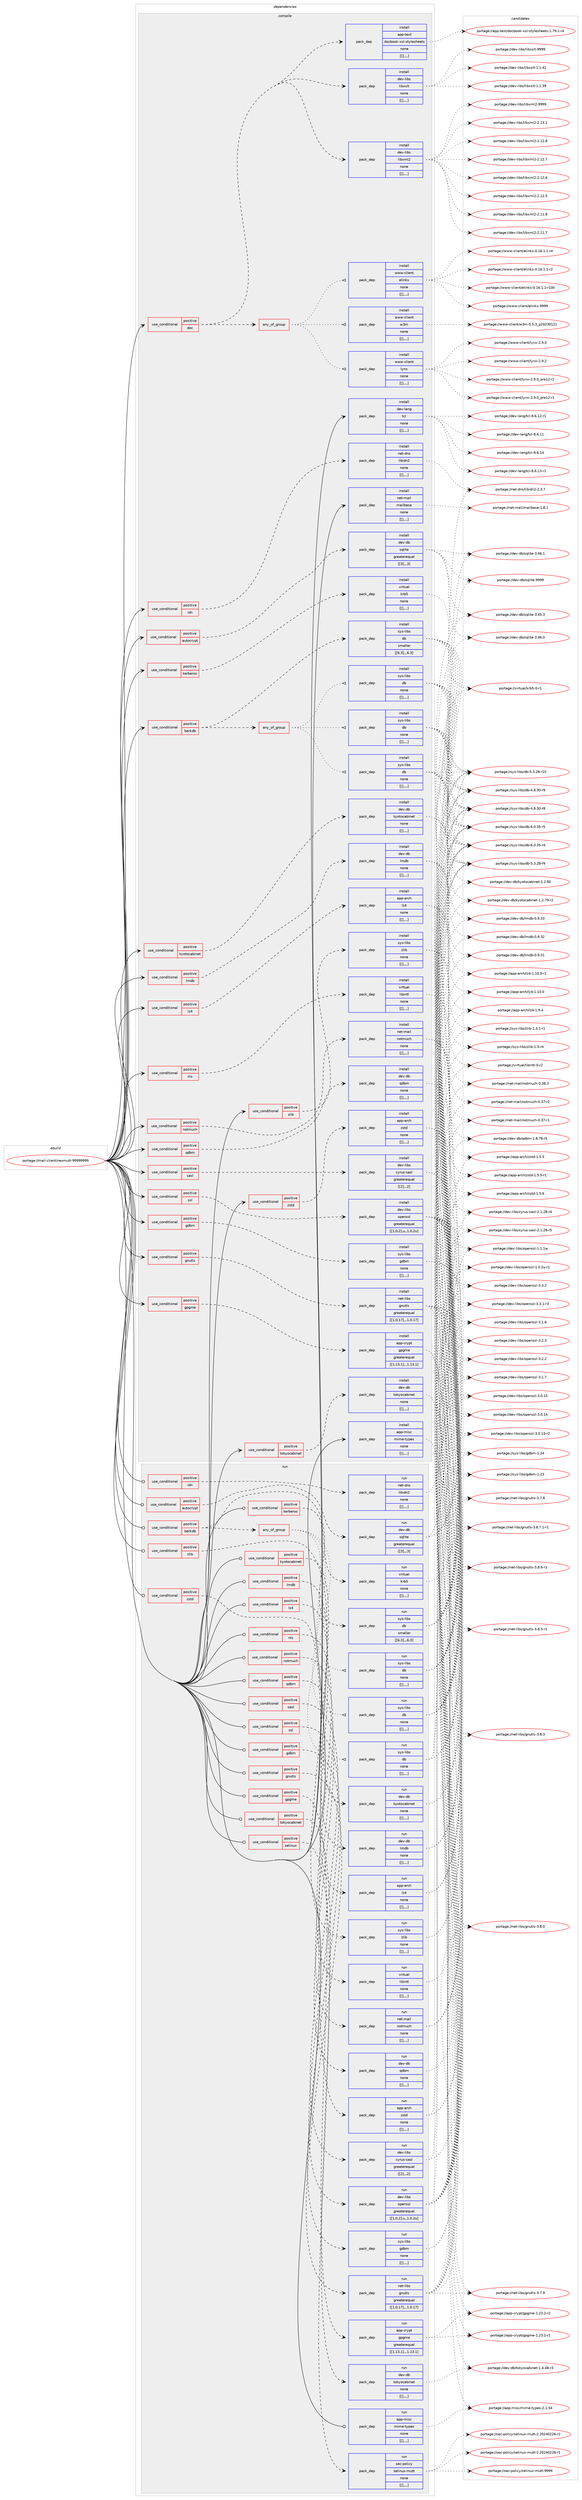digraph prolog {

# *************
# Graph options
# *************

newrank=true;
concentrate=true;
compound=true;
graph [rankdir=LR,fontname=Helvetica,fontsize=10,ranksep=1.5];#, ranksep=2.5, nodesep=0.2];
edge  [arrowhead=vee];
node  [fontname=Helvetica,fontsize=10];

# **********
# The ebuild
# **********

subgraph cluster_leftcol {
color=gray;
label=<<i>ebuild</i>>;
id [label="portage://mail-client/neomutt-99999999", color=red, width=4, href="../mail-client/neomutt-99999999.svg"];
}

# ****************
# The dependencies
# ****************

subgraph cluster_midcol {
color=gray;
label=<<i>dependencies</i>>;
subgraph cluster_compile {
fillcolor="#eeeeee";
style=filled;
label=<<i>compile</i>>;
subgraph cond72342 {
dependency285512 [label=<<TABLE BORDER="0" CELLBORDER="1" CELLSPACING="0" CELLPADDING="4"><TR><TD ROWSPAN="3" CELLPADDING="10">use_conditional</TD></TR><TR><TD>positive</TD></TR><TR><TD>autocrypt</TD></TR></TABLE>>, shape=none, color=red];
subgraph pack210913 {
dependency285513 [label=<<TABLE BORDER="0" CELLBORDER="1" CELLSPACING="0" CELLPADDING="4" WIDTH="220"><TR><TD ROWSPAN="6" CELLPADDING="30">pack_dep</TD></TR><TR><TD WIDTH="110">install</TD></TR><TR><TD>dev-db</TD></TR><TR><TD>sqlite</TD></TR><TR><TD>greaterequal</TD></TR><TR><TD>[[3],,,3]</TD></TR></TABLE>>, shape=none, color=blue];
}
dependency285512:e -> dependency285513:w [weight=20,style="dashed",arrowhead="vee"];
}
id:e -> dependency285512:w [weight=20,style="solid",arrowhead="vee"];
subgraph cond72343 {
dependency285514 [label=<<TABLE BORDER="0" CELLBORDER="1" CELLSPACING="0" CELLPADDING="4"><TR><TD ROWSPAN="3" CELLPADDING="10">use_conditional</TD></TR><TR><TD>positive</TD></TR><TR><TD>berkdb</TD></TR></TABLE>>, shape=none, color=red];
subgraph any2095 {
dependency285515 [label=<<TABLE BORDER="0" CELLBORDER="1" CELLSPACING="0" CELLPADDING="4"><TR><TD CELLPADDING="10">any_of_group</TD></TR></TABLE>>, shape=none, color=red];subgraph pack210914 {
dependency285516 [label=<<TABLE BORDER="0" CELLBORDER="1" CELLSPACING="0" CELLPADDING="4" WIDTH="220"><TR><TD ROWSPAN="6" CELLPADDING="30">pack_dep</TD></TR><TR><TD WIDTH="110">install</TD></TR><TR><TD>sys-libs</TD></TR><TR><TD>db</TD></TR><TR><TD>none</TD></TR><TR><TD>[[],,,,]</TD></TR></TABLE>>, shape=none, color=blue];
}
dependency285515:e -> dependency285516:w [weight=20,style="dotted",arrowhead="oinv"];
subgraph pack210915 {
dependency285517 [label=<<TABLE BORDER="0" CELLBORDER="1" CELLSPACING="0" CELLPADDING="4" WIDTH="220"><TR><TD ROWSPAN="6" CELLPADDING="30">pack_dep</TD></TR><TR><TD WIDTH="110">install</TD></TR><TR><TD>sys-libs</TD></TR><TR><TD>db</TD></TR><TR><TD>none</TD></TR><TR><TD>[[],,,,]</TD></TR></TABLE>>, shape=none, color=blue];
}
dependency285515:e -> dependency285517:w [weight=20,style="dotted",arrowhead="oinv"];
subgraph pack210916 {
dependency285518 [label=<<TABLE BORDER="0" CELLBORDER="1" CELLSPACING="0" CELLPADDING="4" WIDTH="220"><TR><TD ROWSPAN="6" CELLPADDING="30">pack_dep</TD></TR><TR><TD WIDTH="110">install</TD></TR><TR><TD>sys-libs</TD></TR><TR><TD>db</TD></TR><TR><TD>none</TD></TR><TR><TD>[[],,,,]</TD></TR></TABLE>>, shape=none, color=blue];
}
dependency285515:e -> dependency285518:w [weight=20,style="dotted",arrowhead="oinv"];
}
dependency285514:e -> dependency285515:w [weight=20,style="dashed",arrowhead="vee"];
subgraph pack210917 {
dependency285519 [label=<<TABLE BORDER="0" CELLBORDER="1" CELLSPACING="0" CELLPADDING="4" WIDTH="220"><TR><TD ROWSPAN="6" CELLPADDING="30">pack_dep</TD></TR><TR><TD WIDTH="110">install</TD></TR><TR><TD>sys-libs</TD></TR><TR><TD>db</TD></TR><TR><TD>smaller</TD></TR><TR><TD>[[6,3],,,6.3]</TD></TR></TABLE>>, shape=none, color=blue];
}
dependency285514:e -> dependency285519:w [weight=20,style="dashed",arrowhead="vee"];
}
id:e -> dependency285514:w [weight=20,style="solid",arrowhead="vee"];
subgraph cond72344 {
dependency285520 [label=<<TABLE BORDER="0" CELLBORDER="1" CELLSPACING="0" CELLPADDING="4"><TR><TD ROWSPAN="3" CELLPADDING="10">use_conditional</TD></TR><TR><TD>positive</TD></TR><TR><TD>doc</TD></TR></TABLE>>, shape=none, color=red];
subgraph pack210918 {
dependency285521 [label=<<TABLE BORDER="0" CELLBORDER="1" CELLSPACING="0" CELLPADDING="4" WIDTH="220"><TR><TD ROWSPAN="6" CELLPADDING="30">pack_dep</TD></TR><TR><TD WIDTH="110">install</TD></TR><TR><TD>dev-libs</TD></TR><TR><TD>libxml2</TD></TR><TR><TD>none</TD></TR><TR><TD>[[],,,,]</TD></TR></TABLE>>, shape=none, color=blue];
}
dependency285520:e -> dependency285521:w [weight=20,style="dashed",arrowhead="vee"];
subgraph pack210919 {
dependency285522 [label=<<TABLE BORDER="0" CELLBORDER="1" CELLSPACING="0" CELLPADDING="4" WIDTH="220"><TR><TD ROWSPAN="6" CELLPADDING="30">pack_dep</TD></TR><TR><TD WIDTH="110">install</TD></TR><TR><TD>dev-libs</TD></TR><TR><TD>libxslt</TD></TR><TR><TD>none</TD></TR><TR><TD>[[],,,,]</TD></TR></TABLE>>, shape=none, color=blue];
}
dependency285520:e -> dependency285522:w [weight=20,style="dashed",arrowhead="vee"];
subgraph pack210920 {
dependency285523 [label=<<TABLE BORDER="0" CELLBORDER="1" CELLSPACING="0" CELLPADDING="4" WIDTH="220"><TR><TD ROWSPAN="6" CELLPADDING="30">pack_dep</TD></TR><TR><TD WIDTH="110">install</TD></TR><TR><TD>app-text</TD></TR><TR><TD>docbook-xsl-stylesheets</TD></TR><TR><TD>none</TD></TR><TR><TD>[[],,,,]</TD></TR></TABLE>>, shape=none, color=blue];
}
dependency285520:e -> dependency285523:w [weight=20,style="dashed",arrowhead="vee"];
subgraph any2096 {
dependency285524 [label=<<TABLE BORDER="0" CELLBORDER="1" CELLSPACING="0" CELLPADDING="4"><TR><TD CELLPADDING="10">any_of_group</TD></TR></TABLE>>, shape=none, color=red];subgraph pack210921 {
dependency285525 [label=<<TABLE BORDER="0" CELLBORDER="1" CELLSPACING="0" CELLPADDING="4" WIDTH="220"><TR><TD ROWSPAN="6" CELLPADDING="30">pack_dep</TD></TR><TR><TD WIDTH="110">install</TD></TR><TR><TD>www-client</TD></TR><TR><TD>lynx</TD></TR><TR><TD>none</TD></TR><TR><TD>[[],,,,]</TD></TR></TABLE>>, shape=none, color=blue];
}
dependency285524:e -> dependency285525:w [weight=20,style="dotted",arrowhead="oinv"];
subgraph pack210922 {
dependency285526 [label=<<TABLE BORDER="0" CELLBORDER="1" CELLSPACING="0" CELLPADDING="4" WIDTH="220"><TR><TD ROWSPAN="6" CELLPADDING="30">pack_dep</TD></TR><TR><TD WIDTH="110">install</TD></TR><TR><TD>www-client</TD></TR><TR><TD>w3m</TD></TR><TR><TD>none</TD></TR><TR><TD>[[],,,,]</TD></TR></TABLE>>, shape=none, color=blue];
}
dependency285524:e -> dependency285526:w [weight=20,style="dotted",arrowhead="oinv"];
subgraph pack210923 {
dependency285527 [label=<<TABLE BORDER="0" CELLBORDER="1" CELLSPACING="0" CELLPADDING="4" WIDTH="220"><TR><TD ROWSPAN="6" CELLPADDING="30">pack_dep</TD></TR><TR><TD WIDTH="110">install</TD></TR><TR><TD>www-client</TD></TR><TR><TD>elinks</TD></TR><TR><TD>none</TD></TR><TR><TD>[[],,,,]</TD></TR></TABLE>>, shape=none, color=blue];
}
dependency285524:e -> dependency285527:w [weight=20,style="dotted",arrowhead="oinv"];
}
dependency285520:e -> dependency285524:w [weight=20,style="dashed",arrowhead="vee"];
}
id:e -> dependency285520:w [weight=20,style="solid",arrowhead="vee"];
subgraph cond72345 {
dependency285528 [label=<<TABLE BORDER="0" CELLBORDER="1" CELLSPACING="0" CELLPADDING="4"><TR><TD ROWSPAN="3" CELLPADDING="10">use_conditional</TD></TR><TR><TD>positive</TD></TR><TR><TD>gdbm</TD></TR></TABLE>>, shape=none, color=red];
subgraph pack210924 {
dependency285529 [label=<<TABLE BORDER="0" CELLBORDER="1" CELLSPACING="0" CELLPADDING="4" WIDTH="220"><TR><TD ROWSPAN="6" CELLPADDING="30">pack_dep</TD></TR><TR><TD WIDTH="110">install</TD></TR><TR><TD>sys-libs</TD></TR><TR><TD>gdbm</TD></TR><TR><TD>none</TD></TR><TR><TD>[[],,,,]</TD></TR></TABLE>>, shape=none, color=blue];
}
dependency285528:e -> dependency285529:w [weight=20,style="dashed",arrowhead="vee"];
}
id:e -> dependency285528:w [weight=20,style="solid",arrowhead="vee"];
subgraph cond72346 {
dependency285530 [label=<<TABLE BORDER="0" CELLBORDER="1" CELLSPACING="0" CELLPADDING="4"><TR><TD ROWSPAN="3" CELLPADDING="10">use_conditional</TD></TR><TR><TD>positive</TD></TR><TR><TD>gnutls</TD></TR></TABLE>>, shape=none, color=red];
subgraph pack210925 {
dependency285531 [label=<<TABLE BORDER="0" CELLBORDER="1" CELLSPACING="0" CELLPADDING="4" WIDTH="220"><TR><TD ROWSPAN="6" CELLPADDING="30">pack_dep</TD></TR><TR><TD WIDTH="110">install</TD></TR><TR><TD>net-libs</TD></TR><TR><TD>gnutls</TD></TR><TR><TD>greaterequal</TD></TR><TR><TD>[[1,0,17],,,1.0.17]</TD></TR></TABLE>>, shape=none, color=blue];
}
dependency285530:e -> dependency285531:w [weight=20,style="dashed",arrowhead="vee"];
}
id:e -> dependency285530:w [weight=20,style="solid",arrowhead="vee"];
subgraph cond72347 {
dependency285532 [label=<<TABLE BORDER="0" CELLBORDER="1" CELLSPACING="0" CELLPADDING="4"><TR><TD ROWSPAN="3" CELLPADDING="10">use_conditional</TD></TR><TR><TD>positive</TD></TR><TR><TD>gpgme</TD></TR></TABLE>>, shape=none, color=red];
subgraph pack210926 {
dependency285533 [label=<<TABLE BORDER="0" CELLBORDER="1" CELLSPACING="0" CELLPADDING="4" WIDTH="220"><TR><TD ROWSPAN="6" CELLPADDING="30">pack_dep</TD></TR><TR><TD WIDTH="110">install</TD></TR><TR><TD>app-crypt</TD></TR><TR><TD>gpgme</TD></TR><TR><TD>greaterequal</TD></TR><TR><TD>[[1,13,1],,,1.13.1]</TD></TR></TABLE>>, shape=none, color=blue];
}
dependency285532:e -> dependency285533:w [weight=20,style="dashed",arrowhead="vee"];
}
id:e -> dependency285532:w [weight=20,style="solid",arrowhead="vee"];
subgraph cond72348 {
dependency285534 [label=<<TABLE BORDER="0" CELLBORDER="1" CELLSPACING="0" CELLPADDING="4"><TR><TD ROWSPAN="3" CELLPADDING="10">use_conditional</TD></TR><TR><TD>positive</TD></TR><TR><TD>idn</TD></TR></TABLE>>, shape=none, color=red];
subgraph pack210927 {
dependency285535 [label=<<TABLE BORDER="0" CELLBORDER="1" CELLSPACING="0" CELLPADDING="4" WIDTH="220"><TR><TD ROWSPAN="6" CELLPADDING="30">pack_dep</TD></TR><TR><TD WIDTH="110">install</TD></TR><TR><TD>net-dns</TD></TR><TR><TD>libidn2</TD></TR><TR><TD>none</TD></TR><TR><TD>[[],,,,]</TD></TR></TABLE>>, shape=none, color=blue];
}
dependency285534:e -> dependency285535:w [weight=20,style="dashed",arrowhead="vee"];
}
id:e -> dependency285534:w [weight=20,style="solid",arrowhead="vee"];
subgraph cond72349 {
dependency285536 [label=<<TABLE BORDER="0" CELLBORDER="1" CELLSPACING="0" CELLPADDING="4"><TR><TD ROWSPAN="3" CELLPADDING="10">use_conditional</TD></TR><TR><TD>positive</TD></TR><TR><TD>kerberos</TD></TR></TABLE>>, shape=none, color=red];
subgraph pack210928 {
dependency285537 [label=<<TABLE BORDER="0" CELLBORDER="1" CELLSPACING="0" CELLPADDING="4" WIDTH="220"><TR><TD ROWSPAN="6" CELLPADDING="30">pack_dep</TD></TR><TR><TD WIDTH="110">install</TD></TR><TR><TD>virtual</TD></TR><TR><TD>krb5</TD></TR><TR><TD>none</TD></TR><TR><TD>[[],,,,]</TD></TR></TABLE>>, shape=none, color=blue];
}
dependency285536:e -> dependency285537:w [weight=20,style="dashed",arrowhead="vee"];
}
id:e -> dependency285536:w [weight=20,style="solid",arrowhead="vee"];
subgraph cond72350 {
dependency285538 [label=<<TABLE BORDER="0" CELLBORDER="1" CELLSPACING="0" CELLPADDING="4"><TR><TD ROWSPAN="3" CELLPADDING="10">use_conditional</TD></TR><TR><TD>positive</TD></TR><TR><TD>kyotocabinet</TD></TR></TABLE>>, shape=none, color=red];
subgraph pack210929 {
dependency285539 [label=<<TABLE BORDER="0" CELLBORDER="1" CELLSPACING="0" CELLPADDING="4" WIDTH="220"><TR><TD ROWSPAN="6" CELLPADDING="30">pack_dep</TD></TR><TR><TD WIDTH="110">install</TD></TR><TR><TD>dev-db</TD></TR><TR><TD>kyotocabinet</TD></TR><TR><TD>none</TD></TR><TR><TD>[[],,,,]</TD></TR></TABLE>>, shape=none, color=blue];
}
dependency285538:e -> dependency285539:w [weight=20,style="dashed",arrowhead="vee"];
}
id:e -> dependency285538:w [weight=20,style="solid",arrowhead="vee"];
subgraph cond72351 {
dependency285540 [label=<<TABLE BORDER="0" CELLBORDER="1" CELLSPACING="0" CELLPADDING="4"><TR><TD ROWSPAN="3" CELLPADDING="10">use_conditional</TD></TR><TR><TD>positive</TD></TR><TR><TD>lmdb</TD></TR></TABLE>>, shape=none, color=red];
subgraph pack210930 {
dependency285541 [label=<<TABLE BORDER="0" CELLBORDER="1" CELLSPACING="0" CELLPADDING="4" WIDTH="220"><TR><TD ROWSPAN="6" CELLPADDING="30">pack_dep</TD></TR><TR><TD WIDTH="110">install</TD></TR><TR><TD>dev-db</TD></TR><TR><TD>lmdb</TD></TR><TR><TD>none</TD></TR><TR><TD>[[],,,,]</TD></TR></TABLE>>, shape=none, color=blue];
}
dependency285540:e -> dependency285541:w [weight=20,style="dashed",arrowhead="vee"];
}
id:e -> dependency285540:w [weight=20,style="solid",arrowhead="vee"];
subgraph cond72352 {
dependency285542 [label=<<TABLE BORDER="0" CELLBORDER="1" CELLSPACING="0" CELLPADDING="4"><TR><TD ROWSPAN="3" CELLPADDING="10">use_conditional</TD></TR><TR><TD>positive</TD></TR><TR><TD>lz4</TD></TR></TABLE>>, shape=none, color=red];
subgraph pack210931 {
dependency285543 [label=<<TABLE BORDER="0" CELLBORDER="1" CELLSPACING="0" CELLPADDING="4" WIDTH="220"><TR><TD ROWSPAN="6" CELLPADDING="30">pack_dep</TD></TR><TR><TD WIDTH="110">install</TD></TR><TR><TD>app-arch</TD></TR><TR><TD>lz4</TD></TR><TR><TD>none</TD></TR><TR><TD>[[],,,,]</TD></TR></TABLE>>, shape=none, color=blue];
}
dependency285542:e -> dependency285543:w [weight=20,style="dashed",arrowhead="vee"];
}
id:e -> dependency285542:w [weight=20,style="solid",arrowhead="vee"];
subgraph cond72353 {
dependency285544 [label=<<TABLE BORDER="0" CELLBORDER="1" CELLSPACING="0" CELLPADDING="4"><TR><TD ROWSPAN="3" CELLPADDING="10">use_conditional</TD></TR><TR><TD>positive</TD></TR><TR><TD>nls</TD></TR></TABLE>>, shape=none, color=red];
subgraph pack210932 {
dependency285545 [label=<<TABLE BORDER="0" CELLBORDER="1" CELLSPACING="0" CELLPADDING="4" WIDTH="220"><TR><TD ROWSPAN="6" CELLPADDING="30">pack_dep</TD></TR><TR><TD WIDTH="110">install</TD></TR><TR><TD>virtual</TD></TR><TR><TD>libintl</TD></TR><TR><TD>none</TD></TR><TR><TD>[[],,,,]</TD></TR></TABLE>>, shape=none, color=blue];
}
dependency285544:e -> dependency285545:w [weight=20,style="dashed",arrowhead="vee"];
}
id:e -> dependency285544:w [weight=20,style="solid",arrowhead="vee"];
subgraph cond72354 {
dependency285546 [label=<<TABLE BORDER="0" CELLBORDER="1" CELLSPACING="0" CELLPADDING="4"><TR><TD ROWSPAN="3" CELLPADDING="10">use_conditional</TD></TR><TR><TD>positive</TD></TR><TR><TD>notmuch</TD></TR></TABLE>>, shape=none, color=red];
subgraph pack210933 {
dependency285547 [label=<<TABLE BORDER="0" CELLBORDER="1" CELLSPACING="0" CELLPADDING="4" WIDTH="220"><TR><TD ROWSPAN="6" CELLPADDING="30">pack_dep</TD></TR><TR><TD WIDTH="110">install</TD></TR><TR><TD>net-mail</TD></TR><TR><TD>notmuch</TD></TR><TR><TD>none</TD></TR><TR><TD>[[],,,,]</TD></TR></TABLE>>, shape=none, color=blue];
}
dependency285546:e -> dependency285547:w [weight=20,style="dashed",arrowhead="vee"];
}
id:e -> dependency285546:w [weight=20,style="solid",arrowhead="vee"];
subgraph cond72355 {
dependency285548 [label=<<TABLE BORDER="0" CELLBORDER="1" CELLSPACING="0" CELLPADDING="4"><TR><TD ROWSPAN="3" CELLPADDING="10">use_conditional</TD></TR><TR><TD>positive</TD></TR><TR><TD>qdbm</TD></TR></TABLE>>, shape=none, color=red];
subgraph pack210934 {
dependency285549 [label=<<TABLE BORDER="0" CELLBORDER="1" CELLSPACING="0" CELLPADDING="4" WIDTH="220"><TR><TD ROWSPAN="6" CELLPADDING="30">pack_dep</TD></TR><TR><TD WIDTH="110">install</TD></TR><TR><TD>dev-db</TD></TR><TR><TD>qdbm</TD></TR><TR><TD>none</TD></TR><TR><TD>[[],,,,]</TD></TR></TABLE>>, shape=none, color=blue];
}
dependency285548:e -> dependency285549:w [weight=20,style="dashed",arrowhead="vee"];
}
id:e -> dependency285548:w [weight=20,style="solid",arrowhead="vee"];
subgraph cond72356 {
dependency285550 [label=<<TABLE BORDER="0" CELLBORDER="1" CELLSPACING="0" CELLPADDING="4"><TR><TD ROWSPAN="3" CELLPADDING="10">use_conditional</TD></TR><TR><TD>positive</TD></TR><TR><TD>sasl</TD></TR></TABLE>>, shape=none, color=red];
subgraph pack210935 {
dependency285551 [label=<<TABLE BORDER="0" CELLBORDER="1" CELLSPACING="0" CELLPADDING="4" WIDTH="220"><TR><TD ROWSPAN="6" CELLPADDING="30">pack_dep</TD></TR><TR><TD WIDTH="110">install</TD></TR><TR><TD>dev-libs</TD></TR><TR><TD>cyrus-sasl</TD></TR><TR><TD>greaterequal</TD></TR><TR><TD>[[2],,,2]</TD></TR></TABLE>>, shape=none, color=blue];
}
dependency285550:e -> dependency285551:w [weight=20,style="dashed",arrowhead="vee"];
}
id:e -> dependency285550:w [weight=20,style="solid",arrowhead="vee"];
subgraph cond72357 {
dependency285552 [label=<<TABLE BORDER="0" CELLBORDER="1" CELLSPACING="0" CELLPADDING="4"><TR><TD ROWSPAN="3" CELLPADDING="10">use_conditional</TD></TR><TR><TD>positive</TD></TR><TR><TD>ssl</TD></TR></TABLE>>, shape=none, color=red];
subgraph pack210936 {
dependency285553 [label=<<TABLE BORDER="0" CELLBORDER="1" CELLSPACING="0" CELLPADDING="4" WIDTH="220"><TR><TD ROWSPAN="6" CELLPADDING="30">pack_dep</TD></TR><TR><TD WIDTH="110">install</TD></TR><TR><TD>dev-libs</TD></TR><TR><TD>openssl</TD></TR><TR><TD>greaterequal</TD></TR><TR><TD>[[1,0,2],u,,1.0.2u]</TD></TR></TABLE>>, shape=none, color=blue];
}
dependency285552:e -> dependency285553:w [weight=20,style="dashed",arrowhead="vee"];
}
id:e -> dependency285552:w [weight=20,style="solid",arrowhead="vee"];
subgraph cond72358 {
dependency285554 [label=<<TABLE BORDER="0" CELLBORDER="1" CELLSPACING="0" CELLPADDING="4"><TR><TD ROWSPAN="3" CELLPADDING="10">use_conditional</TD></TR><TR><TD>positive</TD></TR><TR><TD>tokyocabinet</TD></TR></TABLE>>, shape=none, color=red];
subgraph pack210937 {
dependency285555 [label=<<TABLE BORDER="0" CELLBORDER="1" CELLSPACING="0" CELLPADDING="4" WIDTH="220"><TR><TD ROWSPAN="6" CELLPADDING="30">pack_dep</TD></TR><TR><TD WIDTH="110">install</TD></TR><TR><TD>dev-db</TD></TR><TR><TD>tokyocabinet</TD></TR><TR><TD>none</TD></TR><TR><TD>[[],,,,]</TD></TR></TABLE>>, shape=none, color=blue];
}
dependency285554:e -> dependency285555:w [weight=20,style="dashed",arrowhead="vee"];
}
id:e -> dependency285554:w [weight=20,style="solid",arrowhead="vee"];
subgraph cond72359 {
dependency285556 [label=<<TABLE BORDER="0" CELLBORDER="1" CELLSPACING="0" CELLPADDING="4"><TR><TD ROWSPAN="3" CELLPADDING="10">use_conditional</TD></TR><TR><TD>positive</TD></TR><TR><TD>zlib</TD></TR></TABLE>>, shape=none, color=red];
subgraph pack210938 {
dependency285557 [label=<<TABLE BORDER="0" CELLBORDER="1" CELLSPACING="0" CELLPADDING="4" WIDTH="220"><TR><TD ROWSPAN="6" CELLPADDING="30">pack_dep</TD></TR><TR><TD WIDTH="110">install</TD></TR><TR><TD>sys-libs</TD></TR><TR><TD>zlib</TD></TR><TR><TD>none</TD></TR><TR><TD>[[],,,,]</TD></TR></TABLE>>, shape=none, color=blue];
}
dependency285556:e -> dependency285557:w [weight=20,style="dashed",arrowhead="vee"];
}
id:e -> dependency285556:w [weight=20,style="solid",arrowhead="vee"];
subgraph cond72360 {
dependency285558 [label=<<TABLE BORDER="0" CELLBORDER="1" CELLSPACING="0" CELLPADDING="4"><TR><TD ROWSPAN="3" CELLPADDING="10">use_conditional</TD></TR><TR><TD>positive</TD></TR><TR><TD>zstd</TD></TR></TABLE>>, shape=none, color=red];
subgraph pack210939 {
dependency285559 [label=<<TABLE BORDER="0" CELLBORDER="1" CELLSPACING="0" CELLPADDING="4" WIDTH="220"><TR><TD ROWSPAN="6" CELLPADDING="30">pack_dep</TD></TR><TR><TD WIDTH="110">install</TD></TR><TR><TD>app-arch</TD></TR><TR><TD>zstd</TD></TR><TR><TD>none</TD></TR><TR><TD>[[],,,,]</TD></TR></TABLE>>, shape=none, color=blue];
}
dependency285558:e -> dependency285559:w [weight=20,style="dashed",arrowhead="vee"];
}
id:e -> dependency285558:w [weight=20,style="solid",arrowhead="vee"];
subgraph pack210940 {
dependency285560 [label=<<TABLE BORDER="0" CELLBORDER="1" CELLSPACING="0" CELLPADDING="4" WIDTH="220"><TR><TD ROWSPAN="6" CELLPADDING="30">pack_dep</TD></TR><TR><TD WIDTH="110">install</TD></TR><TR><TD>app-misc</TD></TR><TR><TD>mime-types</TD></TR><TR><TD>none</TD></TR><TR><TD>[[],,,,]</TD></TR></TABLE>>, shape=none, color=blue];
}
id:e -> dependency285560:w [weight=20,style="solid",arrowhead="vee"];
subgraph pack210941 {
dependency285561 [label=<<TABLE BORDER="0" CELLBORDER="1" CELLSPACING="0" CELLPADDING="4" WIDTH="220"><TR><TD ROWSPAN="6" CELLPADDING="30">pack_dep</TD></TR><TR><TD WIDTH="110">install</TD></TR><TR><TD>dev-lang</TD></TR><TR><TD>tcl</TD></TR><TR><TD>none</TD></TR><TR><TD>[[],,,,]</TD></TR></TABLE>>, shape=none, color=blue];
}
id:e -> dependency285561:w [weight=20,style="solid",arrowhead="vee"];
subgraph pack210942 {
dependency285562 [label=<<TABLE BORDER="0" CELLBORDER="1" CELLSPACING="0" CELLPADDING="4" WIDTH="220"><TR><TD ROWSPAN="6" CELLPADDING="30">pack_dep</TD></TR><TR><TD WIDTH="110">install</TD></TR><TR><TD>net-mail</TD></TR><TR><TD>mailbase</TD></TR><TR><TD>none</TD></TR><TR><TD>[[],,,,]</TD></TR></TABLE>>, shape=none, color=blue];
}
id:e -> dependency285562:w [weight=20,style="solid",arrowhead="vee"];
}
subgraph cluster_compileandrun {
fillcolor="#eeeeee";
style=filled;
label=<<i>compile and run</i>>;
}
subgraph cluster_run {
fillcolor="#eeeeee";
style=filled;
label=<<i>run</i>>;
subgraph cond72361 {
dependency285563 [label=<<TABLE BORDER="0" CELLBORDER="1" CELLSPACING="0" CELLPADDING="4"><TR><TD ROWSPAN="3" CELLPADDING="10">use_conditional</TD></TR><TR><TD>positive</TD></TR><TR><TD>autocrypt</TD></TR></TABLE>>, shape=none, color=red];
subgraph pack210943 {
dependency285564 [label=<<TABLE BORDER="0" CELLBORDER="1" CELLSPACING="0" CELLPADDING="4" WIDTH="220"><TR><TD ROWSPAN="6" CELLPADDING="30">pack_dep</TD></TR><TR><TD WIDTH="110">run</TD></TR><TR><TD>dev-db</TD></TR><TR><TD>sqlite</TD></TR><TR><TD>greaterequal</TD></TR><TR><TD>[[3],,,3]</TD></TR></TABLE>>, shape=none, color=blue];
}
dependency285563:e -> dependency285564:w [weight=20,style="dashed",arrowhead="vee"];
}
id:e -> dependency285563:w [weight=20,style="solid",arrowhead="odot"];
subgraph cond72362 {
dependency285565 [label=<<TABLE BORDER="0" CELLBORDER="1" CELLSPACING="0" CELLPADDING="4"><TR><TD ROWSPAN="3" CELLPADDING="10">use_conditional</TD></TR><TR><TD>positive</TD></TR><TR><TD>berkdb</TD></TR></TABLE>>, shape=none, color=red];
subgraph any2097 {
dependency285566 [label=<<TABLE BORDER="0" CELLBORDER="1" CELLSPACING="0" CELLPADDING="4"><TR><TD CELLPADDING="10">any_of_group</TD></TR></TABLE>>, shape=none, color=red];subgraph pack210944 {
dependency285567 [label=<<TABLE BORDER="0" CELLBORDER="1" CELLSPACING="0" CELLPADDING="4" WIDTH="220"><TR><TD ROWSPAN="6" CELLPADDING="30">pack_dep</TD></TR><TR><TD WIDTH="110">run</TD></TR><TR><TD>sys-libs</TD></TR><TR><TD>db</TD></TR><TR><TD>none</TD></TR><TR><TD>[[],,,,]</TD></TR></TABLE>>, shape=none, color=blue];
}
dependency285566:e -> dependency285567:w [weight=20,style="dotted",arrowhead="oinv"];
subgraph pack210945 {
dependency285568 [label=<<TABLE BORDER="0" CELLBORDER="1" CELLSPACING="0" CELLPADDING="4" WIDTH="220"><TR><TD ROWSPAN="6" CELLPADDING="30">pack_dep</TD></TR><TR><TD WIDTH="110">run</TD></TR><TR><TD>sys-libs</TD></TR><TR><TD>db</TD></TR><TR><TD>none</TD></TR><TR><TD>[[],,,,]</TD></TR></TABLE>>, shape=none, color=blue];
}
dependency285566:e -> dependency285568:w [weight=20,style="dotted",arrowhead="oinv"];
subgraph pack210946 {
dependency285569 [label=<<TABLE BORDER="0" CELLBORDER="1" CELLSPACING="0" CELLPADDING="4" WIDTH="220"><TR><TD ROWSPAN="6" CELLPADDING="30">pack_dep</TD></TR><TR><TD WIDTH="110">run</TD></TR><TR><TD>sys-libs</TD></TR><TR><TD>db</TD></TR><TR><TD>none</TD></TR><TR><TD>[[],,,,]</TD></TR></TABLE>>, shape=none, color=blue];
}
dependency285566:e -> dependency285569:w [weight=20,style="dotted",arrowhead="oinv"];
}
dependency285565:e -> dependency285566:w [weight=20,style="dashed",arrowhead="vee"];
subgraph pack210947 {
dependency285570 [label=<<TABLE BORDER="0" CELLBORDER="1" CELLSPACING="0" CELLPADDING="4" WIDTH="220"><TR><TD ROWSPAN="6" CELLPADDING="30">pack_dep</TD></TR><TR><TD WIDTH="110">run</TD></TR><TR><TD>sys-libs</TD></TR><TR><TD>db</TD></TR><TR><TD>smaller</TD></TR><TR><TD>[[6,3],,,6.3]</TD></TR></TABLE>>, shape=none, color=blue];
}
dependency285565:e -> dependency285570:w [weight=20,style="dashed",arrowhead="vee"];
}
id:e -> dependency285565:w [weight=20,style="solid",arrowhead="odot"];
subgraph cond72363 {
dependency285571 [label=<<TABLE BORDER="0" CELLBORDER="1" CELLSPACING="0" CELLPADDING="4"><TR><TD ROWSPAN="3" CELLPADDING="10">use_conditional</TD></TR><TR><TD>positive</TD></TR><TR><TD>gdbm</TD></TR></TABLE>>, shape=none, color=red];
subgraph pack210948 {
dependency285572 [label=<<TABLE BORDER="0" CELLBORDER="1" CELLSPACING="0" CELLPADDING="4" WIDTH="220"><TR><TD ROWSPAN="6" CELLPADDING="30">pack_dep</TD></TR><TR><TD WIDTH="110">run</TD></TR><TR><TD>sys-libs</TD></TR><TR><TD>gdbm</TD></TR><TR><TD>none</TD></TR><TR><TD>[[],,,,]</TD></TR></TABLE>>, shape=none, color=blue];
}
dependency285571:e -> dependency285572:w [weight=20,style="dashed",arrowhead="vee"];
}
id:e -> dependency285571:w [weight=20,style="solid",arrowhead="odot"];
subgraph cond72364 {
dependency285573 [label=<<TABLE BORDER="0" CELLBORDER="1" CELLSPACING="0" CELLPADDING="4"><TR><TD ROWSPAN="3" CELLPADDING="10">use_conditional</TD></TR><TR><TD>positive</TD></TR><TR><TD>gnutls</TD></TR></TABLE>>, shape=none, color=red];
subgraph pack210949 {
dependency285574 [label=<<TABLE BORDER="0" CELLBORDER="1" CELLSPACING="0" CELLPADDING="4" WIDTH="220"><TR><TD ROWSPAN="6" CELLPADDING="30">pack_dep</TD></TR><TR><TD WIDTH="110">run</TD></TR><TR><TD>net-libs</TD></TR><TR><TD>gnutls</TD></TR><TR><TD>greaterequal</TD></TR><TR><TD>[[1,0,17],,,1.0.17]</TD></TR></TABLE>>, shape=none, color=blue];
}
dependency285573:e -> dependency285574:w [weight=20,style="dashed",arrowhead="vee"];
}
id:e -> dependency285573:w [weight=20,style="solid",arrowhead="odot"];
subgraph cond72365 {
dependency285575 [label=<<TABLE BORDER="0" CELLBORDER="1" CELLSPACING="0" CELLPADDING="4"><TR><TD ROWSPAN="3" CELLPADDING="10">use_conditional</TD></TR><TR><TD>positive</TD></TR><TR><TD>gpgme</TD></TR></TABLE>>, shape=none, color=red];
subgraph pack210950 {
dependency285576 [label=<<TABLE BORDER="0" CELLBORDER="1" CELLSPACING="0" CELLPADDING="4" WIDTH="220"><TR><TD ROWSPAN="6" CELLPADDING="30">pack_dep</TD></TR><TR><TD WIDTH="110">run</TD></TR><TR><TD>app-crypt</TD></TR><TR><TD>gpgme</TD></TR><TR><TD>greaterequal</TD></TR><TR><TD>[[1,13,1],,,1.13.1]</TD></TR></TABLE>>, shape=none, color=blue];
}
dependency285575:e -> dependency285576:w [weight=20,style="dashed",arrowhead="vee"];
}
id:e -> dependency285575:w [weight=20,style="solid",arrowhead="odot"];
subgraph cond72366 {
dependency285577 [label=<<TABLE BORDER="0" CELLBORDER="1" CELLSPACING="0" CELLPADDING="4"><TR><TD ROWSPAN="3" CELLPADDING="10">use_conditional</TD></TR><TR><TD>positive</TD></TR><TR><TD>idn</TD></TR></TABLE>>, shape=none, color=red];
subgraph pack210951 {
dependency285578 [label=<<TABLE BORDER="0" CELLBORDER="1" CELLSPACING="0" CELLPADDING="4" WIDTH="220"><TR><TD ROWSPAN="6" CELLPADDING="30">pack_dep</TD></TR><TR><TD WIDTH="110">run</TD></TR><TR><TD>net-dns</TD></TR><TR><TD>libidn2</TD></TR><TR><TD>none</TD></TR><TR><TD>[[],,,,]</TD></TR></TABLE>>, shape=none, color=blue];
}
dependency285577:e -> dependency285578:w [weight=20,style="dashed",arrowhead="vee"];
}
id:e -> dependency285577:w [weight=20,style="solid",arrowhead="odot"];
subgraph cond72367 {
dependency285579 [label=<<TABLE BORDER="0" CELLBORDER="1" CELLSPACING="0" CELLPADDING="4"><TR><TD ROWSPAN="3" CELLPADDING="10">use_conditional</TD></TR><TR><TD>positive</TD></TR><TR><TD>kerberos</TD></TR></TABLE>>, shape=none, color=red];
subgraph pack210952 {
dependency285580 [label=<<TABLE BORDER="0" CELLBORDER="1" CELLSPACING="0" CELLPADDING="4" WIDTH="220"><TR><TD ROWSPAN="6" CELLPADDING="30">pack_dep</TD></TR><TR><TD WIDTH="110">run</TD></TR><TR><TD>virtual</TD></TR><TR><TD>krb5</TD></TR><TR><TD>none</TD></TR><TR><TD>[[],,,,]</TD></TR></TABLE>>, shape=none, color=blue];
}
dependency285579:e -> dependency285580:w [weight=20,style="dashed",arrowhead="vee"];
}
id:e -> dependency285579:w [weight=20,style="solid",arrowhead="odot"];
subgraph cond72368 {
dependency285581 [label=<<TABLE BORDER="0" CELLBORDER="1" CELLSPACING="0" CELLPADDING="4"><TR><TD ROWSPAN="3" CELLPADDING="10">use_conditional</TD></TR><TR><TD>positive</TD></TR><TR><TD>kyotocabinet</TD></TR></TABLE>>, shape=none, color=red];
subgraph pack210953 {
dependency285582 [label=<<TABLE BORDER="0" CELLBORDER="1" CELLSPACING="0" CELLPADDING="4" WIDTH="220"><TR><TD ROWSPAN="6" CELLPADDING="30">pack_dep</TD></TR><TR><TD WIDTH="110">run</TD></TR><TR><TD>dev-db</TD></TR><TR><TD>kyotocabinet</TD></TR><TR><TD>none</TD></TR><TR><TD>[[],,,,]</TD></TR></TABLE>>, shape=none, color=blue];
}
dependency285581:e -> dependency285582:w [weight=20,style="dashed",arrowhead="vee"];
}
id:e -> dependency285581:w [weight=20,style="solid",arrowhead="odot"];
subgraph cond72369 {
dependency285583 [label=<<TABLE BORDER="0" CELLBORDER="1" CELLSPACING="0" CELLPADDING="4"><TR><TD ROWSPAN="3" CELLPADDING="10">use_conditional</TD></TR><TR><TD>positive</TD></TR><TR><TD>lmdb</TD></TR></TABLE>>, shape=none, color=red];
subgraph pack210954 {
dependency285584 [label=<<TABLE BORDER="0" CELLBORDER="1" CELLSPACING="0" CELLPADDING="4" WIDTH="220"><TR><TD ROWSPAN="6" CELLPADDING="30">pack_dep</TD></TR><TR><TD WIDTH="110">run</TD></TR><TR><TD>dev-db</TD></TR><TR><TD>lmdb</TD></TR><TR><TD>none</TD></TR><TR><TD>[[],,,,]</TD></TR></TABLE>>, shape=none, color=blue];
}
dependency285583:e -> dependency285584:w [weight=20,style="dashed",arrowhead="vee"];
}
id:e -> dependency285583:w [weight=20,style="solid",arrowhead="odot"];
subgraph cond72370 {
dependency285585 [label=<<TABLE BORDER="0" CELLBORDER="1" CELLSPACING="0" CELLPADDING="4"><TR><TD ROWSPAN="3" CELLPADDING="10">use_conditional</TD></TR><TR><TD>positive</TD></TR><TR><TD>lz4</TD></TR></TABLE>>, shape=none, color=red];
subgraph pack210955 {
dependency285586 [label=<<TABLE BORDER="0" CELLBORDER="1" CELLSPACING="0" CELLPADDING="4" WIDTH="220"><TR><TD ROWSPAN="6" CELLPADDING="30">pack_dep</TD></TR><TR><TD WIDTH="110">run</TD></TR><TR><TD>app-arch</TD></TR><TR><TD>lz4</TD></TR><TR><TD>none</TD></TR><TR><TD>[[],,,,]</TD></TR></TABLE>>, shape=none, color=blue];
}
dependency285585:e -> dependency285586:w [weight=20,style="dashed",arrowhead="vee"];
}
id:e -> dependency285585:w [weight=20,style="solid",arrowhead="odot"];
subgraph cond72371 {
dependency285587 [label=<<TABLE BORDER="0" CELLBORDER="1" CELLSPACING="0" CELLPADDING="4"><TR><TD ROWSPAN="3" CELLPADDING="10">use_conditional</TD></TR><TR><TD>positive</TD></TR><TR><TD>nls</TD></TR></TABLE>>, shape=none, color=red];
subgraph pack210956 {
dependency285588 [label=<<TABLE BORDER="0" CELLBORDER="1" CELLSPACING="0" CELLPADDING="4" WIDTH="220"><TR><TD ROWSPAN="6" CELLPADDING="30">pack_dep</TD></TR><TR><TD WIDTH="110">run</TD></TR><TR><TD>virtual</TD></TR><TR><TD>libintl</TD></TR><TR><TD>none</TD></TR><TR><TD>[[],,,,]</TD></TR></TABLE>>, shape=none, color=blue];
}
dependency285587:e -> dependency285588:w [weight=20,style="dashed",arrowhead="vee"];
}
id:e -> dependency285587:w [weight=20,style="solid",arrowhead="odot"];
subgraph cond72372 {
dependency285589 [label=<<TABLE BORDER="0" CELLBORDER="1" CELLSPACING="0" CELLPADDING="4"><TR><TD ROWSPAN="3" CELLPADDING="10">use_conditional</TD></TR><TR><TD>positive</TD></TR><TR><TD>notmuch</TD></TR></TABLE>>, shape=none, color=red];
subgraph pack210957 {
dependency285590 [label=<<TABLE BORDER="0" CELLBORDER="1" CELLSPACING="0" CELLPADDING="4" WIDTH="220"><TR><TD ROWSPAN="6" CELLPADDING="30">pack_dep</TD></TR><TR><TD WIDTH="110">run</TD></TR><TR><TD>net-mail</TD></TR><TR><TD>notmuch</TD></TR><TR><TD>none</TD></TR><TR><TD>[[],,,,]</TD></TR></TABLE>>, shape=none, color=blue];
}
dependency285589:e -> dependency285590:w [weight=20,style="dashed",arrowhead="vee"];
}
id:e -> dependency285589:w [weight=20,style="solid",arrowhead="odot"];
subgraph cond72373 {
dependency285591 [label=<<TABLE BORDER="0" CELLBORDER="1" CELLSPACING="0" CELLPADDING="4"><TR><TD ROWSPAN="3" CELLPADDING="10">use_conditional</TD></TR><TR><TD>positive</TD></TR><TR><TD>qdbm</TD></TR></TABLE>>, shape=none, color=red];
subgraph pack210958 {
dependency285592 [label=<<TABLE BORDER="0" CELLBORDER="1" CELLSPACING="0" CELLPADDING="4" WIDTH="220"><TR><TD ROWSPAN="6" CELLPADDING="30">pack_dep</TD></TR><TR><TD WIDTH="110">run</TD></TR><TR><TD>dev-db</TD></TR><TR><TD>qdbm</TD></TR><TR><TD>none</TD></TR><TR><TD>[[],,,,]</TD></TR></TABLE>>, shape=none, color=blue];
}
dependency285591:e -> dependency285592:w [weight=20,style="dashed",arrowhead="vee"];
}
id:e -> dependency285591:w [weight=20,style="solid",arrowhead="odot"];
subgraph cond72374 {
dependency285593 [label=<<TABLE BORDER="0" CELLBORDER="1" CELLSPACING="0" CELLPADDING="4"><TR><TD ROWSPAN="3" CELLPADDING="10">use_conditional</TD></TR><TR><TD>positive</TD></TR><TR><TD>sasl</TD></TR></TABLE>>, shape=none, color=red];
subgraph pack210959 {
dependency285594 [label=<<TABLE BORDER="0" CELLBORDER="1" CELLSPACING="0" CELLPADDING="4" WIDTH="220"><TR><TD ROWSPAN="6" CELLPADDING="30">pack_dep</TD></TR><TR><TD WIDTH="110">run</TD></TR><TR><TD>dev-libs</TD></TR><TR><TD>cyrus-sasl</TD></TR><TR><TD>greaterequal</TD></TR><TR><TD>[[2],,,2]</TD></TR></TABLE>>, shape=none, color=blue];
}
dependency285593:e -> dependency285594:w [weight=20,style="dashed",arrowhead="vee"];
}
id:e -> dependency285593:w [weight=20,style="solid",arrowhead="odot"];
subgraph cond72375 {
dependency285595 [label=<<TABLE BORDER="0" CELLBORDER="1" CELLSPACING="0" CELLPADDING="4"><TR><TD ROWSPAN="3" CELLPADDING="10">use_conditional</TD></TR><TR><TD>positive</TD></TR><TR><TD>selinux</TD></TR></TABLE>>, shape=none, color=red];
subgraph pack210960 {
dependency285596 [label=<<TABLE BORDER="0" CELLBORDER="1" CELLSPACING="0" CELLPADDING="4" WIDTH="220"><TR><TD ROWSPAN="6" CELLPADDING="30">pack_dep</TD></TR><TR><TD WIDTH="110">run</TD></TR><TR><TD>sec-policy</TD></TR><TR><TD>selinux-mutt</TD></TR><TR><TD>none</TD></TR><TR><TD>[[],,,,]</TD></TR></TABLE>>, shape=none, color=blue];
}
dependency285595:e -> dependency285596:w [weight=20,style="dashed",arrowhead="vee"];
}
id:e -> dependency285595:w [weight=20,style="solid",arrowhead="odot"];
subgraph cond72376 {
dependency285597 [label=<<TABLE BORDER="0" CELLBORDER="1" CELLSPACING="0" CELLPADDING="4"><TR><TD ROWSPAN="3" CELLPADDING="10">use_conditional</TD></TR><TR><TD>positive</TD></TR><TR><TD>ssl</TD></TR></TABLE>>, shape=none, color=red];
subgraph pack210961 {
dependency285598 [label=<<TABLE BORDER="0" CELLBORDER="1" CELLSPACING="0" CELLPADDING="4" WIDTH="220"><TR><TD ROWSPAN="6" CELLPADDING="30">pack_dep</TD></TR><TR><TD WIDTH="110">run</TD></TR><TR><TD>dev-libs</TD></TR><TR><TD>openssl</TD></TR><TR><TD>greaterequal</TD></TR><TR><TD>[[1,0,2],u,,1.0.2u]</TD></TR></TABLE>>, shape=none, color=blue];
}
dependency285597:e -> dependency285598:w [weight=20,style="dashed",arrowhead="vee"];
}
id:e -> dependency285597:w [weight=20,style="solid",arrowhead="odot"];
subgraph cond72377 {
dependency285599 [label=<<TABLE BORDER="0" CELLBORDER="1" CELLSPACING="0" CELLPADDING="4"><TR><TD ROWSPAN="3" CELLPADDING="10">use_conditional</TD></TR><TR><TD>positive</TD></TR><TR><TD>tokyocabinet</TD></TR></TABLE>>, shape=none, color=red];
subgraph pack210962 {
dependency285600 [label=<<TABLE BORDER="0" CELLBORDER="1" CELLSPACING="0" CELLPADDING="4" WIDTH="220"><TR><TD ROWSPAN="6" CELLPADDING="30">pack_dep</TD></TR><TR><TD WIDTH="110">run</TD></TR><TR><TD>dev-db</TD></TR><TR><TD>tokyocabinet</TD></TR><TR><TD>none</TD></TR><TR><TD>[[],,,,]</TD></TR></TABLE>>, shape=none, color=blue];
}
dependency285599:e -> dependency285600:w [weight=20,style="dashed",arrowhead="vee"];
}
id:e -> dependency285599:w [weight=20,style="solid",arrowhead="odot"];
subgraph cond72378 {
dependency285601 [label=<<TABLE BORDER="0" CELLBORDER="1" CELLSPACING="0" CELLPADDING="4"><TR><TD ROWSPAN="3" CELLPADDING="10">use_conditional</TD></TR><TR><TD>positive</TD></TR><TR><TD>zlib</TD></TR></TABLE>>, shape=none, color=red];
subgraph pack210963 {
dependency285602 [label=<<TABLE BORDER="0" CELLBORDER="1" CELLSPACING="0" CELLPADDING="4" WIDTH="220"><TR><TD ROWSPAN="6" CELLPADDING="30">pack_dep</TD></TR><TR><TD WIDTH="110">run</TD></TR><TR><TD>sys-libs</TD></TR><TR><TD>zlib</TD></TR><TR><TD>none</TD></TR><TR><TD>[[],,,,]</TD></TR></TABLE>>, shape=none, color=blue];
}
dependency285601:e -> dependency285602:w [weight=20,style="dashed",arrowhead="vee"];
}
id:e -> dependency285601:w [weight=20,style="solid",arrowhead="odot"];
subgraph cond72379 {
dependency285603 [label=<<TABLE BORDER="0" CELLBORDER="1" CELLSPACING="0" CELLPADDING="4"><TR><TD ROWSPAN="3" CELLPADDING="10">use_conditional</TD></TR><TR><TD>positive</TD></TR><TR><TD>zstd</TD></TR></TABLE>>, shape=none, color=red];
subgraph pack210964 {
dependency285604 [label=<<TABLE BORDER="0" CELLBORDER="1" CELLSPACING="0" CELLPADDING="4" WIDTH="220"><TR><TD ROWSPAN="6" CELLPADDING="30">pack_dep</TD></TR><TR><TD WIDTH="110">run</TD></TR><TR><TD>app-arch</TD></TR><TR><TD>zstd</TD></TR><TR><TD>none</TD></TR><TR><TD>[[],,,,]</TD></TR></TABLE>>, shape=none, color=blue];
}
dependency285603:e -> dependency285604:w [weight=20,style="dashed",arrowhead="vee"];
}
id:e -> dependency285603:w [weight=20,style="solid",arrowhead="odot"];
subgraph pack210965 {
dependency285605 [label=<<TABLE BORDER="0" CELLBORDER="1" CELLSPACING="0" CELLPADDING="4" WIDTH="220"><TR><TD ROWSPAN="6" CELLPADDING="30">pack_dep</TD></TR><TR><TD WIDTH="110">run</TD></TR><TR><TD>app-misc</TD></TR><TR><TD>mime-types</TD></TR><TR><TD>none</TD></TR><TR><TD>[[],,,,]</TD></TR></TABLE>>, shape=none, color=blue];
}
id:e -> dependency285605:w [weight=20,style="solid",arrowhead="odot"];
}
}

# **************
# The candidates
# **************

subgraph cluster_choices {
rank=same;
color=gray;
label=<<i>candidates</i>>;

subgraph choice210913 {
color=black;
nodesep=1;
choice1001011184510098471151131081051161014557575757 [label="portage://dev-db/sqlite-9999", color=red, width=4,href="../dev-db/sqlite-9999.svg"];
choice10010111845100984711511310810511610145514652544649 [label="portage://dev-db/sqlite-3.46.1", color=red, width=4,href="../dev-db/sqlite-3.46.1.svg"];
choice10010111845100984711511310810511610145514652544648 [label="portage://dev-db/sqlite-3.46.0", color=red, width=4,href="../dev-db/sqlite-3.46.0.svg"];
choice10010111845100984711511310810511610145514652534651 [label="portage://dev-db/sqlite-3.45.3", color=red, width=4,href="../dev-db/sqlite-3.45.3.svg"];
dependency285513:e -> choice1001011184510098471151131081051161014557575757:w [style=dotted,weight="100"];
dependency285513:e -> choice10010111845100984711511310810511610145514652544649:w [style=dotted,weight="100"];
dependency285513:e -> choice10010111845100984711511310810511610145514652544648:w [style=dotted,weight="100"];
dependency285513:e -> choice10010111845100984711511310810511610145514652534651:w [style=dotted,weight="100"];
}
subgraph choice210914 {
color=black;
nodesep=1;
choice11512111545108105981154710098455446484651534511453 [label="portage://sys-libs/db-6.0.35-r5", color=red, width=4,href="../sys-libs/db-6.0.35-r5.svg"];
choice11512111545108105981154710098455446484651534511452 [label="portage://sys-libs/db-6.0.35-r4", color=red, width=4,href="../sys-libs/db-6.0.35-r4.svg"];
choice11512111545108105981154710098455346514650564511457 [label="portage://sys-libs/db-5.3.28-r9", color=red, width=4,href="../sys-libs/db-5.3.28-r9.svg"];
choice1151211154510810598115471009845534651465056451144948 [label="portage://sys-libs/db-5.3.28-r10", color=red, width=4,href="../sys-libs/db-5.3.28-r10.svg"];
choice11512111545108105981154710098455246564651484511457 [label="portage://sys-libs/db-4.8.30-r9", color=red, width=4,href="../sys-libs/db-4.8.30-r9.svg"];
choice11512111545108105981154710098455246564651484511456 [label="portage://sys-libs/db-4.8.30-r8", color=red, width=4,href="../sys-libs/db-4.8.30-r8.svg"];
dependency285516:e -> choice11512111545108105981154710098455446484651534511453:w [style=dotted,weight="100"];
dependency285516:e -> choice11512111545108105981154710098455446484651534511452:w [style=dotted,weight="100"];
dependency285516:e -> choice11512111545108105981154710098455346514650564511457:w [style=dotted,weight="100"];
dependency285516:e -> choice1151211154510810598115471009845534651465056451144948:w [style=dotted,weight="100"];
dependency285516:e -> choice11512111545108105981154710098455246564651484511457:w [style=dotted,weight="100"];
dependency285516:e -> choice11512111545108105981154710098455246564651484511456:w [style=dotted,weight="100"];
}
subgraph choice210915 {
color=black;
nodesep=1;
choice11512111545108105981154710098455446484651534511453 [label="portage://sys-libs/db-6.0.35-r5", color=red, width=4,href="../sys-libs/db-6.0.35-r5.svg"];
choice11512111545108105981154710098455446484651534511452 [label="portage://sys-libs/db-6.0.35-r4", color=red, width=4,href="../sys-libs/db-6.0.35-r4.svg"];
choice11512111545108105981154710098455346514650564511457 [label="portage://sys-libs/db-5.3.28-r9", color=red, width=4,href="../sys-libs/db-5.3.28-r9.svg"];
choice1151211154510810598115471009845534651465056451144948 [label="portage://sys-libs/db-5.3.28-r10", color=red, width=4,href="../sys-libs/db-5.3.28-r10.svg"];
choice11512111545108105981154710098455246564651484511457 [label="portage://sys-libs/db-4.8.30-r9", color=red, width=4,href="../sys-libs/db-4.8.30-r9.svg"];
choice11512111545108105981154710098455246564651484511456 [label="portage://sys-libs/db-4.8.30-r8", color=red, width=4,href="../sys-libs/db-4.8.30-r8.svg"];
dependency285517:e -> choice11512111545108105981154710098455446484651534511453:w [style=dotted,weight="100"];
dependency285517:e -> choice11512111545108105981154710098455446484651534511452:w [style=dotted,weight="100"];
dependency285517:e -> choice11512111545108105981154710098455346514650564511457:w [style=dotted,weight="100"];
dependency285517:e -> choice1151211154510810598115471009845534651465056451144948:w [style=dotted,weight="100"];
dependency285517:e -> choice11512111545108105981154710098455246564651484511457:w [style=dotted,weight="100"];
dependency285517:e -> choice11512111545108105981154710098455246564651484511456:w [style=dotted,weight="100"];
}
subgraph choice210916 {
color=black;
nodesep=1;
choice11512111545108105981154710098455446484651534511453 [label="portage://sys-libs/db-6.0.35-r5", color=red, width=4,href="../sys-libs/db-6.0.35-r5.svg"];
choice11512111545108105981154710098455446484651534511452 [label="portage://sys-libs/db-6.0.35-r4", color=red, width=4,href="../sys-libs/db-6.0.35-r4.svg"];
choice11512111545108105981154710098455346514650564511457 [label="portage://sys-libs/db-5.3.28-r9", color=red, width=4,href="../sys-libs/db-5.3.28-r9.svg"];
choice1151211154510810598115471009845534651465056451144948 [label="portage://sys-libs/db-5.3.28-r10", color=red, width=4,href="../sys-libs/db-5.3.28-r10.svg"];
choice11512111545108105981154710098455246564651484511457 [label="portage://sys-libs/db-4.8.30-r9", color=red, width=4,href="../sys-libs/db-4.8.30-r9.svg"];
choice11512111545108105981154710098455246564651484511456 [label="portage://sys-libs/db-4.8.30-r8", color=red, width=4,href="../sys-libs/db-4.8.30-r8.svg"];
dependency285518:e -> choice11512111545108105981154710098455446484651534511453:w [style=dotted,weight="100"];
dependency285518:e -> choice11512111545108105981154710098455446484651534511452:w [style=dotted,weight="100"];
dependency285518:e -> choice11512111545108105981154710098455346514650564511457:w [style=dotted,weight="100"];
dependency285518:e -> choice1151211154510810598115471009845534651465056451144948:w [style=dotted,weight="100"];
dependency285518:e -> choice11512111545108105981154710098455246564651484511457:w [style=dotted,weight="100"];
dependency285518:e -> choice11512111545108105981154710098455246564651484511456:w [style=dotted,weight="100"];
}
subgraph choice210917 {
color=black;
nodesep=1;
choice11512111545108105981154710098455446484651534511453 [label="portage://sys-libs/db-6.0.35-r5", color=red, width=4,href="../sys-libs/db-6.0.35-r5.svg"];
choice11512111545108105981154710098455446484651534511452 [label="portage://sys-libs/db-6.0.35-r4", color=red, width=4,href="../sys-libs/db-6.0.35-r4.svg"];
choice11512111545108105981154710098455346514650564511457 [label="portage://sys-libs/db-5.3.28-r9", color=red, width=4,href="../sys-libs/db-5.3.28-r9.svg"];
choice1151211154510810598115471009845534651465056451144948 [label="portage://sys-libs/db-5.3.28-r10", color=red, width=4,href="../sys-libs/db-5.3.28-r10.svg"];
choice11512111545108105981154710098455246564651484511457 [label="portage://sys-libs/db-4.8.30-r9", color=red, width=4,href="../sys-libs/db-4.8.30-r9.svg"];
choice11512111545108105981154710098455246564651484511456 [label="portage://sys-libs/db-4.8.30-r8", color=red, width=4,href="../sys-libs/db-4.8.30-r8.svg"];
dependency285519:e -> choice11512111545108105981154710098455446484651534511453:w [style=dotted,weight="100"];
dependency285519:e -> choice11512111545108105981154710098455446484651534511452:w [style=dotted,weight="100"];
dependency285519:e -> choice11512111545108105981154710098455346514650564511457:w [style=dotted,weight="100"];
dependency285519:e -> choice1151211154510810598115471009845534651465056451144948:w [style=dotted,weight="100"];
dependency285519:e -> choice11512111545108105981154710098455246564651484511457:w [style=dotted,weight="100"];
dependency285519:e -> choice11512111545108105981154710098455246564651484511456:w [style=dotted,weight="100"];
}
subgraph choice210918 {
color=black;
nodesep=1;
choice10010111845108105981154710810598120109108504557575757 [label="portage://dev-libs/libxml2-9999", color=red, width=4,href="../dev-libs/libxml2-9999.svg"];
choice100101118451081059811547108105981201091085045504649514649 [label="portage://dev-libs/libxml2-2.13.1", color=red, width=4,href="../dev-libs/libxml2-2.13.1.svg"];
choice100101118451081059811547108105981201091085045504649504656 [label="portage://dev-libs/libxml2-2.12.8", color=red, width=4,href="../dev-libs/libxml2-2.12.8.svg"];
choice100101118451081059811547108105981201091085045504649504655 [label="portage://dev-libs/libxml2-2.12.7", color=red, width=4,href="../dev-libs/libxml2-2.12.7.svg"];
choice100101118451081059811547108105981201091085045504649504654 [label="portage://dev-libs/libxml2-2.12.6", color=red, width=4,href="../dev-libs/libxml2-2.12.6.svg"];
choice100101118451081059811547108105981201091085045504649504653 [label="portage://dev-libs/libxml2-2.12.5", color=red, width=4,href="../dev-libs/libxml2-2.12.5.svg"];
choice100101118451081059811547108105981201091085045504649494656 [label="portage://dev-libs/libxml2-2.11.8", color=red, width=4,href="../dev-libs/libxml2-2.11.8.svg"];
choice100101118451081059811547108105981201091085045504649494655 [label="portage://dev-libs/libxml2-2.11.7", color=red, width=4,href="../dev-libs/libxml2-2.11.7.svg"];
dependency285521:e -> choice10010111845108105981154710810598120109108504557575757:w [style=dotted,weight="100"];
dependency285521:e -> choice100101118451081059811547108105981201091085045504649514649:w [style=dotted,weight="100"];
dependency285521:e -> choice100101118451081059811547108105981201091085045504649504656:w [style=dotted,weight="100"];
dependency285521:e -> choice100101118451081059811547108105981201091085045504649504655:w [style=dotted,weight="100"];
dependency285521:e -> choice100101118451081059811547108105981201091085045504649504654:w [style=dotted,weight="100"];
dependency285521:e -> choice100101118451081059811547108105981201091085045504649504653:w [style=dotted,weight="100"];
dependency285521:e -> choice100101118451081059811547108105981201091085045504649494656:w [style=dotted,weight="100"];
dependency285521:e -> choice100101118451081059811547108105981201091085045504649494655:w [style=dotted,weight="100"];
}
subgraph choice210919 {
color=black;
nodesep=1;
choice100101118451081059811547108105981201151081164557575757 [label="portage://dev-libs/libxslt-9999", color=red, width=4,href="../dev-libs/libxslt-9999.svg"];
choice1001011184510810598115471081059812011510811645494649465249 [label="portage://dev-libs/libxslt-1.1.41", color=red, width=4,href="../dev-libs/libxslt-1.1.41.svg"];
choice1001011184510810598115471081059812011510811645494649465157 [label="portage://dev-libs/libxslt-1.1.39", color=red, width=4,href="../dev-libs/libxslt-1.1.39.svg"];
dependency285522:e -> choice100101118451081059811547108105981201151081164557575757:w [style=dotted,weight="100"];
dependency285522:e -> choice1001011184510810598115471081059812011510811645494649465249:w [style=dotted,weight="100"];
dependency285522:e -> choice1001011184510810598115471081059812011510811645494649465157:w [style=dotted,weight="100"];
}
subgraph choice210920 {
color=black;
nodesep=1;
choice97112112451161011201164710011199981111111074512011510845115116121108101115104101101116115454946555746494511452 [label="portage://app-text/docbook-xsl-stylesheets-1.79.1-r4", color=red, width=4,href="../app-text/docbook-xsl-stylesheets-1.79.1-r4.svg"];
dependency285523:e -> choice97112112451161011201164710011199981111111074512011510845115116121108101115104101101116115454946555746494511452:w [style=dotted,weight="100"];
}
subgraph choice210921 {
color=black;
nodesep=1;
choice119119119459910810510111011647108121110120455046574650 [label="portage://www-client/lynx-2.9.2", color=red, width=4,href="../www-client/lynx-2.9.2.svg"];
choice1191191194599108105101110116471081211101204550465746489511211410149504511450 [label="portage://www-client/lynx-2.9.0_pre12-r2", color=red, width=4,href="../www-client/lynx-2.9.0_pre12-r2.svg"];
choice1191191194599108105101110116471081211101204550465746489511211410149504511449 [label="portage://www-client/lynx-2.9.0_pre12-r1", color=red, width=4,href="../www-client/lynx-2.9.0_pre12-r1.svg"];
choice119119119459910810510111011647108121110120455046574648 [label="portage://www-client/lynx-2.9.0", color=red, width=4,href="../www-client/lynx-2.9.0.svg"];
dependency285525:e -> choice119119119459910810510111011647108121110120455046574650:w [style=dotted,weight="100"];
dependency285525:e -> choice1191191194599108105101110116471081211101204550465746489511211410149504511450:w [style=dotted,weight="100"];
dependency285525:e -> choice1191191194599108105101110116471081211101204550465746489511211410149504511449:w [style=dotted,weight="100"];
dependency285525:e -> choice119119119459910810510111011647108121110120455046574648:w [style=dotted,weight="100"];
}
subgraph choice210922 {
color=black;
nodesep=1;
choice11911911945991081051011101164711951109454846534651951125048505148495049 [label="portage://www-client/w3m-0.5.3_p20230121", color=red, width=4,href="../www-client/w3m-0.5.3_p20230121.svg"];
dependency285526:e -> choice11911911945991081051011101164711951109454846534651951125048505148495049:w [style=dotted,weight="100"];
}
subgraph choice210923 {
color=black;
nodesep=1;
choice1191191194599108105101110116471011081051101071154557575757 [label="portage://www-client/elinks-9999", color=red, width=4,href="../www-client/elinks-9999.svg"];
choice1191191194599108105101110116471011081051101071154548464954464946494511452 [label="portage://www-client/elinks-0.16.1.1-r4", color=red, width=4,href="../www-client/elinks-0.16.1.1-r4.svg"];
choice1191191194599108105101110116471011081051101071154548464954464946494511450 [label="portage://www-client/elinks-0.16.1.1-r2", color=red, width=4,href="../www-client/elinks-0.16.1.1-r2.svg"];
choice11911911945991081051011101164710110810511010711545484649544649464945114494848 [label="portage://www-client/elinks-0.16.1.1-r100", color=red, width=4,href="../www-client/elinks-0.16.1.1-r100.svg"];
dependency285527:e -> choice1191191194599108105101110116471011081051101071154557575757:w [style=dotted,weight="100"];
dependency285527:e -> choice1191191194599108105101110116471011081051101071154548464954464946494511452:w [style=dotted,weight="100"];
dependency285527:e -> choice1191191194599108105101110116471011081051101071154548464954464946494511450:w [style=dotted,weight="100"];
dependency285527:e -> choice11911911945991081051011101164710110810511010711545484649544649464945114494848:w [style=dotted,weight="100"];
}
subgraph choice210924 {
color=black;
nodesep=1;
choice115121115451081059811547103100981094549465052 [label="portage://sys-libs/gdbm-1.24", color=red, width=4,href="../sys-libs/gdbm-1.24.svg"];
choice115121115451081059811547103100981094549465051 [label="portage://sys-libs/gdbm-1.23", color=red, width=4,href="../sys-libs/gdbm-1.23.svg"];
dependency285529:e -> choice115121115451081059811547103100981094549465052:w [style=dotted,weight="100"];
dependency285529:e -> choice115121115451081059811547103100981094549465051:w [style=dotted,weight="100"];
}
subgraph choice210925 {
color=black;
nodesep=1;
choice11010111645108105981154710311011711610811545514656465546494511449 [label="portage://net-libs/gnutls-3.8.7.1-r1", color=red, width=4,href="../net-libs/gnutls-3.8.7.1-r1.svg"];
choice1101011164510810598115471031101171161081154551465646544511449 [label="portage://net-libs/gnutls-3.8.6-r1", color=red, width=4,href="../net-libs/gnutls-3.8.6-r1.svg"];
choice1101011164510810598115471031101171161081154551465646534511449 [label="portage://net-libs/gnutls-3.8.5-r1", color=red, width=4,href="../net-libs/gnutls-3.8.5-r1.svg"];
choice110101116451081059811547103110117116108115455146564651 [label="portage://net-libs/gnutls-3.8.3", color=red, width=4,href="../net-libs/gnutls-3.8.3.svg"];
choice110101116451081059811547103110117116108115455146564648 [label="portage://net-libs/gnutls-3.8.0", color=red, width=4,href="../net-libs/gnutls-3.8.0.svg"];
choice110101116451081059811547103110117116108115455146554657 [label="portage://net-libs/gnutls-3.7.9", color=red, width=4,href="../net-libs/gnutls-3.7.9.svg"];
choice110101116451081059811547103110117116108115455146554656 [label="portage://net-libs/gnutls-3.7.8", color=red, width=4,href="../net-libs/gnutls-3.7.8.svg"];
dependency285531:e -> choice11010111645108105981154710311011711610811545514656465546494511449:w [style=dotted,weight="100"];
dependency285531:e -> choice1101011164510810598115471031101171161081154551465646544511449:w [style=dotted,weight="100"];
dependency285531:e -> choice1101011164510810598115471031101171161081154551465646534511449:w [style=dotted,weight="100"];
dependency285531:e -> choice110101116451081059811547103110117116108115455146564651:w [style=dotted,weight="100"];
dependency285531:e -> choice110101116451081059811547103110117116108115455146564648:w [style=dotted,weight="100"];
dependency285531:e -> choice110101116451081059811547103110117116108115455146554657:w [style=dotted,weight="100"];
dependency285531:e -> choice110101116451081059811547103110117116108115455146554656:w [style=dotted,weight="100"];
}
subgraph choice210926 {
color=black;
nodesep=1;
choice97112112459911412111211647103112103109101454946505146504511450 [label="portage://app-crypt/gpgme-1.23.2-r2", color=red, width=4,href="../app-crypt/gpgme-1.23.2-r2.svg"];
choice97112112459911412111211647103112103109101454946505146504511449 [label="portage://app-crypt/gpgme-1.23.2-r1", color=red, width=4,href="../app-crypt/gpgme-1.23.2-r1.svg"];
dependency285533:e -> choice97112112459911412111211647103112103109101454946505146504511450:w [style=dotted,weight="100"];
dependency285533:e -> choice97112112459911412111211647103112103109101454946505146504511449:w [style=dotted,weight="100"];
}
subgraph choice210927 {
color=black;
nodesep=1;
choice11010111645100110115471081059810510011050455046514655 [label="portage://net-dns/libidn2-2.3.7", color=red, width=4,href="../net-dns/libidn2-2.3.7.svg"];
dependency285535:e -> choice11010111645100110115471081059810510011050455046514655:w [style=dotted,weight="100"];
}
subgraph choice210928 {
color=black;
nodesep=1;
choice1181051141161179710847107114985345484511449 [label="portage://virtual/krb5-0-r1", color=red, width=4,href="../virtual/krb5-0-r1.svg"];
dependency285537:e -> choice1181051141161179710847107114985345484511449:w [style=dotted,weight="100"];
}
subgraph choice210929 {
color=black;
nodesep=1;
choice10010111845100984710712111111611199979810511010111645494650465648 [label="portage://dev-db/kyotocabinet-1.2.80", color=red, width=4,href="../dev-db/kyotocabinet-1.2.80.svg"];
choice100101118451009847107121111116111999798105110101116454946504655574511450 [label="portage://dev-db/kyotocabinet-1.2.79-r2", color=red, width=4,href="../dev-db/kyotocabinet-1.2.79-r2.svg"];
dependency285539:e -> choice10010111845100984710712111111611199979810511010111645494650465648:w [style=dotted,weight="100"];
dependency285539:e -> choice100101118451009847107121111116111999798105110101116454946504655574511450:w [style=dotted,weight="100"];
}
subgraph choice210930 {
color=black;
nodesep=1;
choice1001011184510098471081091009845484657465151 [label="portage://dev-db/lmdb-0.9.33", color=red, width=4,href="../dev-db/lmdb-0.9.33.svg"];
choice1001011184510098471081091009845484657465150 [label="portage://dev-db/lmdb-0.9.32", color=red, width=4,href="../dev-db/lmdb-0.9.32.svg"];
choice1001011184510098471081091009845484657465149 [label="portage://dev-db/lmdb-0.9.31", color=red, width=4,href="../dev-db/lmdb-0.9.31.svg"];
dependency285541:e -> choice1001011184510098471081091009845484657465151:w [style=dotted,weight="100"];
dependency285541:e -> choice1001011184510098471081091009845484657465150:w [style=dotted,weight="100"];
dependency285541:e -> choice1001011184510098471081091009845484657465149:w [style=dotted,weight="100"];
}
subgraph choice210931 {
color=black;
nodesep=1;
choice971121124597114991044710812252454946494846484511449 [label="portage://app-arch/lz4-1.10.0-r1", color=red, width=4,href="../app-arch/lz4-1.10.0-r1.svg"];
choice97112112459711499104471081225245494649484648 [label="portage://app-arch/lz4-1.10.0", color=red, width=4,href="../app-arch/lz4-1.10.0.svg"];
choice971121124597114991044710812252454946574652 [label="portage://app-arch/lz4-1.9.4", color=red, width=4,href="../app-arch/lz4-1.9.4.svg"];
dependency285543:e -> choice971121124597114991044710812252454946494846484511449:w [style=dotted,weight="100"];
dependency285543:e -> choice97112112459711499104471081225245494649484648:w [style=dotted,weight="100"];
dependency285543:e -> choice971121124597114991044710812252454946574652:w [style=dotted,weight="100"];
}
subgraph choice210932 {
color=black;
nodesep=1;
choice11810511411611797108471081059810511011610845484511450 [label="portage://virtual/libintl-0-r2", color=red, width=4,href="../virtual/libintl-0-r2.svg"];
dependency285545:e -> choice11810511411611797108471081059810511011610845484511450:w [style=dotted,weight="100"];
}
subgraph choice210933 {
color=black;
nodesep=1;
choice1101011164510997105108471101111161091179910445484651564651 [label="portage://net-mail/notmuch-0.38.3", color=red, width=4,href="../net-mail/notmuch-0.38.3.svg"];
choice1101011164510997105108471101111161091179910445484651554511450 [label="portage://net-mail/notmuch-0.37-r2", color=red, width=4,href="../net-mail/notmuch-0.37-r2.svg"];
choice1101011164510997105108471101111161091179910445484651554511449 [label="portage://net-mail/notmuch-0.37-r1", color=red, width=4,href="../net-mail/notmuch-0.37-r1.svg"];
dependency285547:e -> choice1101011164510997105108471101111161091179910445484651564651:w [style=dotted,weight="100"];
dependency285547:e -> choice1101011164510997105108471101111161091179910445484651554511450:w [style=dotted,weight="100"];
dependency285547:e -> choice1101011164510997105108471101111161091179910445484651554511449:w [style=dotted,weight="100"];
}
subgraph choice210934 {
color=black;
nodesep=1;
choice10010111845100984711310098109454946564655564511453 [label="portage://dev-db/qdbm-1.8.78-r5", color=red, width=4,href="../dev-db/qdbm-1.8.78-r5.svg"];
dependency285549:e -> choice10010111845100984711310098109454946564655564511453:w [style=dotted,weight="100"];
}
subgraph choice210935 {
color=black;
nodesep=1;
choice100101118451081059811547991211141171154511597115108455046494650564511453 [label="portage://dev-libs/cyrus-sasl-2.1.28-r5", color=red, width=4,href="../dev-libs/cyrus-sasl-2.1.28-r5.svg"];
choice100101118451081059811547991211141171154511597115108455046494650564511452 [label="portage://dev-libs/cyrus-sasl-2.1.28-r4", color=red, width=4,href="../dev-libs/cyrus-sasl-2.1.28-r4.svg"];
dependency285551:e -> choice100101118451081059811547991211141171154511597115108455046494650564511453:w [style=dotted,weight="100"];
dependency285551:e -> choice100101118451081059811547991211141171154511597115108455046494650564511452:w [style=dotted,weight="100"];
}
subgraph choice210936 {
color=black;
nodesep=1;
choice100101118451081059811547111112101110115115108455146514650 [label="portage://dev-libs/openssl-3.3.2", color=red, width=4,href="../dev-libs/openssl-3.3.2.svg"];
choice1001011184510810598115471111121011101151151084551465146494511451 [label="portage://dev-libs/openssl-3.3.1-r3", color=red, width=4,href="../dev-libs/openssl-3.3.1-r3.svg"];
choice100101118451081059811547111112101110115115108455146504651 [label="portage://dev-libs/openssl-3.2.3", color=red, width=4,href="../dev-libs/openssl-3.2.3.svg"];
choice100101118451081059811547111112101110115115108455146504650 [label="portage://dev-libs/openssl-3.2.2", color=red, width=4,href="../dev-libs/openssl-3.2.2.svg"];
choice100101118451081059811547111112101110115115108455146494655 [label="portage://dev-libs/openssl-3.1.7", color=red, width=4,href="../dev-libs/openssl-3.1.7.svg"];
choice100101118451081059811547111112101110115115108455146494654 [label="portage://dev-libs/openssl-3.1.6", color=red, width=4,href="../dev-libs/openssl-3.1.6.svg"];
choice10010111845108105981154711111210111011511510845514648464953 [label="portage://dev-libs/openssl-3.0.15", color=red, width=4,href="../dev-libs/openssl-3.0.15.svg"];
choice10010111845108105981154711111210111011511510845514648464952 [label="portage://dev-libs/openssl-3.0.14", color=red, width=4,href="../dev-libs/openssl-3.0.14.svg"];
choice100101118451081059811547111112101110115115108455146484649514511450 [label="portage://dev-libs/openssl-3.0.13-r2", color=red, width=4,href="../dev-libs/openssl-3.0.13-r2.svg"];
choice100101118451081059811547111112101110115115108454946494649119 [label="portage://dev-libs/openssl-1.1.1w", color=red, width=4,href="../dev-libs/openssl-1.1.1w.svg"];
choice1001011184510810598115471111121011101151151084549464846501174511449 [label="portage://dev-libs/openssl-1.0.2u-r1", color=red, width=4,href="../dev-libs/openssl-1.0.2u-r1.svg"];
dependency285553:e -> choice100101118451081059811547111112101110115115108455146514650:w [style=dotted,weight="100"];
dependency285553:e -> choice1001011184510810598115471111121011101151151084551465146494511451:w [style=dotted,weight="100"];
dependency285553:e -> choice100101118451081059811547111112101110115115108455146504651:w [style=dotted,weight="100"];
dependency285553:e -> choice100101118451081059811547111112101110115115108455146504650:w [style=dotted,weight="100"];
dependency285553:e -> choice100101118451081059811547111112101110115115108455146494655:w [style=dotted,weight="100"];
dependency285553:e -> choice100101118451081059811547111112101110115115108455146494654:w [style=dotted,weight="100"];
dependency285553:e -> choice10010111845108105981154711111210111011511510845514648464953:w [style=dotted,weight="100"];
dependency285553:e -> choice10010111845108105981154711111210111011511510845514648464952:w [style=dotted,weight="100"];
dependency285553:e -> choice100101118451081059811547111112101110115115108455146484649514511450:w [style=dotted,weight="100"];
dependency285553:e -> choice100101118451081059811547111112101110115115108454946494649119:w [style=dotted,weight="100"];
dependency285553:e -> choice1001011184510810598115471111121011101151151084549464846501174511449:w [style=dotted,weight="100"];
}
subgraph choice210937 {
color=black;
nodesep=1;
choice100101118451009847116111107121111999798105110101116454946524652564511451 [label="portage://dev-db/tokyocabinet-1.4.48-r3", color=red, width=4,href="../dev-db/tokyocabinet-1.4.48-r3.svg"];
dependency285555:e -> choice100101118451009847116111107121111999798105110101116454946524652564511451:w [style=dotted,weight="100"];
}
subgraph choice210938 {
color=black;
nodesep=1;
choice115121115451081059811547122108105984549465146494511449 [label="portage://sys-libs/zlib-1.3.1-r1", color=red, width=4,href="../sys-libs/zlib-1.3.1-r1.svg"];
choice11512111545108105981154712210810598454946514511452 [label="portage://sys-libs/zlib-1.3-r4", color=red, width=4,href="../sys-libs/zlib-1.3-r4.svg"];
dependency285557:e -> choice115121115451081059811547122108105984549465146494511449:w [style=dotted,weight="100"];
dependency285557:e -> choice11512111545108105981154712210810598454946514511452:w [style=dotted,weight="100"];
}
subgraph choice210939 {
color=black;
nodesep=1;
choice9711211245971149910447122115116100454946534654 [label="portage://app-arch/zstd-1.5.6", color=red, width=4,href="../app-arch/zstd-1.5.6.svg"];
choice97112112459711499104471221151161004549465346534511449 [label="portage://app-arch/zstd-1.5.5-r1", color=red, width=4,href="../app-arch/zstd-1.5.5-r1.svg"];
choice9711211245971149910447122115116100454946534653 [label="portage://app-arch/zstd-1.5.5", color=red, width=4,href="../app-arch/zstd-1.5.5.svg"];
dependency285559:e -> choice9711211245971149910447122115116100454946534654:w [style=dotted,weight="100"];
dependency285559:e -> choice97112112459711499104471221151161004549465346534511449:w [style=dotted,weight="100"];
dependency285559:e -> choice9711211245971149910447122115116100454946534653:w [style=dotted,weight="100"];
}
subgraph choice210940 {
color=black;
nodesep=1;
choice971121124510910511599471091051091014511612111210111545504649465352 [label="portage://app-misc/mime-types-2.1.54", color=red, width=4,href="../app-misc/mime-types-2.1.54.svg"];
dependency285560:e -> choice971121124510910511599471091051091014511612111210111545504649465352:w [style=dotted,weight="100"];
}
subgraph choice210941 {
color=black;
nodesep=1;
choice1001011184510897110103471169910845564654464952 [label="portage://dev-lang/tcl-8.6.14", color=red, width=4,href="../dev-lang/tcl-8.6.14.svg"];
choice10010111845108971101034711699108455646544649514511449 [label="portage://dev-lang/tcl-8.6.13-r1", color=red, width=4,href="../dev-lang/tcl-8.6.13-r1.svg"];
choice10010111845108971101034711699108455646544649504511449 [label="portage://dev-lang/tcl-8.6.12-r1", color=red, width=4,href="../dev-lang/tcl-8.6.12-r1.svg"];
choice1001011184510897110103471169910845564654464949 [label="portage://dev-lang/tcl-8.6.11", color=red, width=4,href="../dev-lang/tcl-8.6.11.svg"];
dependency285561:e -> choice1001011184510897110103471169910845564654464952:w [style=dotted,weight="100"];
dependency285561:e -> choice10010111845108971101034711699108455646544649514511449:w [style=dotted,weight="100"];
dependency285561:e -> choice10010111845108971101034711699108455646544649504511449:w [style=dotted,weight="100"];
dependency285561:e -> choice1001011184510897110103471169910845564654464949:w [style=dotted,weight="100"];
}
subgraph choice210942 {
color=black;
nodesep=1;
choice110101116451099710510847109971051089897115101454946564649 [label="portage://net-mail/mailbase-1.8.1", color=red, width=4,href="../net-mail/mailbase-1.8.1.svg"];
dependency285562:e -> choice110101116451099710510847109971051089897115101454946564649:w [style=dotted,weight="100"];
}
subgraph choice210943 {
color=black;
nodesep=1;
choice1001011184510098471151131081051161014557575757 [label="portage://dev-db/sqlite-9999", color=red, width=4,href="../dev-db/sqlite-9999.svg"];
choice10010111845100984711511310810511610145514652544649 [label="portage://dev-db/sqlite-3.46.1", color=red, width=4,href="../dev-db/sqlite-3.46.1.svg"];
choice10010111845100984711511310810511610145514652544648 [label="portage://dev-db/sqlite-3.46.0", color=red, width=4,href="../dev-db/sqlite-3.46.0.svg"];
choice10010111845100984711511310810511610145514652534651 [label="portage://dev-db/sqlite-3.45.3", color=red, width=4,href="../dev-db/sqlite-3.45.3.svg"];
dependency285564:e -> choice1001011184510098471151131081051161014557575757:w [style=dotted,weight="100"];
dependency285564:e -> choice10010111845100984711511310810511610145514652544649:w [style=dotted,weight="100"];
dependency285564:e -> choice10010111845100984711511310810511610145514652544648:w [style=dotted,weight="100"];
dependency285564:e -> choice10010111845100984711511310810511610145514652534651:w [style=dotted,weight="100"];
}
subgraph choice210944 {
color=black;
nodesep=1;
choice11512111545108105981154710098455446484651534511453 [label="portage://sys-libs/db-6.0.35-r5", color=red, width=4,href="../sys-libs/db-6.0.35-r5.svg"];
choice11512111545108105981154710098455446484651534511452 [label="portage://sys-libs/db-6.0.35-r4", color=red, width=4,href="../sys-libs/db-6.0.35-r4.svg"];
choice11512111545108105981154710098455346514650564511457 [label="portage://sys-libs/db-5.3.28-r9", color=red, width=4,href="../sys-libs/db-5.3.28-r9.svg"];
choice1151211154510810598115471009845534651465056451144948 [label="portage://sys-libs/db-5.3.28-r10", color=red, width=4,href="../sys-libs/db-5.3.28-r10.svg"];
choice11512111545108105981154710098455246564651484511457 [label="portage://sys-libs/db-4.8.30-r9", color=red, width=4,href="../sys-libs/db-4.8.30-r9.svg"];
choice11512111545108105981154710098455246564651484511456 [label="portage://sys-libs/db-4.8.30-r8", color=red, width=4,href="../sys-libs/db-4.8.30-r8.svg"];
dependency285567:e -> choice11512111545108105981154710098455446484651534511453:w [style=dotted,weight="100"];
dependency285567:e -> choice11512111545108105981154710098455446484651534511452:w [style=dotted,weight="100"];
dependency285567:e -> choice11512111545108105981154710098455346514650564511457:w [style=dotted,weight="100"];
dependency285567:e -> choice1151211154510810598115471009845534651465056451144948:w [style=dotted,weight="100"];
dependency285567:e -> choice11512111545108105981154710098455246564651484511457:w [style=dotted,weight="100"];
dependency285567:e -> choice11512111545108105981154710098455246564651484511456:w [style=dotted,weight="100"];
}
subgraph choice210945 {
color=black;
nodesep=1;
choice11512111545108105981154710098455446484651534511453 [label="portage://sys-libs/db-6.0.35-r5", color=red, width=4,href="../sys-libs/db-6.0.35-r5.svg"];
choice11512111545108105981154710098455446484651534511452 [label="portage://sys-libs/db-6.0.35-r4", color=red, width=4,href="../sys-libs/db-6.0.35-r4.svg"];
choice11512111545108105981154710098455346514650564511457 [label="portage://sys-libs/db-5.3.28-r9", color=red, width=4,href="../sys-libs/db-5.3.28-r9.svg"];
choice1151211154510810598115471009845534651465056451144948 [label="portage://sys-libs/db-5.3.28-r10", color=red, width=4,href="../sys-libs/db-5.3.28-r10.svg"];
choice11512111545108105981154710098455246564651484511457 [label="portage://sys-libs/db-4.8.30-r9", color=red, width=4,href="../sys-libs/db-4.8.30-r9.svg"];
choice11512111545108105981154710098455246564651484511456 [label="portage://sys-libs/db-4.8.30-r8", color=red, width=4,href="../sys-libs/db-4.8.30-r8.svg"];
dependency285568:e -> choice11512111545108105981154710098455446484651534511453:w [style=dotted,weight="100"];
dependency285568:e -> choice11512111545108105981154710098455446484651534511452:w [style=dotted,weight="100"];
dependency285568:e -> choice11512111545108105981154710098455346514650564511457:w [style=dotted,weight="100"];
dependency285568:e -> choice1151211154510810598115471009845534651465056451144948:w [style=dotted,weight="100"];
dependency285568:e -> choice11512111545108105981154710098455246564651484511457:w [style=dotted,weight="100"];
dependency285568:e -> choice11512111545108105981154710098455246564651484511456:w [style=dotted,weight="100"];
}
subgraph choice210946 {
color=black;
nodesep=1;
choice11512111545108105981154710098455446484651534511453 [label="portage://sys-libs/db-6.0.35-r5", color=red, width=4,href="../sys-libs/db-6.0.35-r5.svg"];
choice11512111545108105981154710098455446484651534511452 [label="portage://sys-libs/db-6.0.35-r4", color=red, width=4,href="../sys-libs/db-6.0.35-r4.svg"];
choice11512111545108105981154710098455346514650564511457 [label="portage://sys-libs/db-5.3.28-r9", color=red, width=4,href="../sys-libs/db-5.3.28-r9.svg"];
choice1151211154510810598115471009845534651465056451144948 [label="portage://sys-libs/db-5.3.28-r10", color=red, width=4,href="../sys-libs/db-5.3.28-r10.svg"];
choice11512111545108105981154710098455246564651484511457 [label="portage://sys-libs/db-4.8.30-r9", color=red, width=4,href="../sys-libs/db-4.8.30-r9.svg"];
choice11512111545108105981154710098455246564651484511456 [label="portage://sys-libs/db-4.8.30-r8", color=red, width=4,href="../sys-libs/db-4.8.30-r8.svg"];
dependency285569:e -> choice11512111545108105981154710098455446484651534511453:w [style=dotted,weight="100"];
dependency285569:e -> choice11512111545108105981154710098455446484651534511452:w [style=dotted,weight="100"];
dependency285569:e -> choice11512111545108105981154710098455346514650564511457:w [style=dotted,weight="100"];
dependency285569:e -> choice1151211154510810598115471009845534651465056451144948:w [style=dotted,weight="100"];
dependency285569:e -> choice11512111545108105981154710098455246564651484511457:w [style=dotted,weight="100"];
dependency285569:e -> choice11512111545108105981154710098455246564651484511456:w [style=dotted,weight="100"];
}
subgraph choice210947 {
color=black;
nodesep=1;
choice11512111545108105981154710098455446484651534511453 [label="portage://sys-libs/db-6.0.35-r5", color=red, width=4,href="../sys-libs/db-6.0.35-r5.svg"];
choice11512111545108105981154710098455446484651534511452 [label="portage://sys-libs/db-6.0.35-r4", color=red, width=4,href="../sys-libs/db-6.0.35-r4.svg"];
choice11512111545108105981154710098455346514650564511457 [label="portage://sys-libs/db-5.3.28-r9", color=red, width=4,href="../sys-libs/db-5.3.28-r9.svg"];
choice1151211154510810598115471009845534651465056451144948 [label="portage://sys-libs/db-5.3.28-r10", color=red, width=4,href="../sys-libs/db-5.3.28-r10.svg"];
choice11512111545108105981154710098455246564651484511457 [label="portage://sys-libs/db-4.8.30-r9", color=red, width=4,href="../sys-libs/db-4.8.30-r9.svg"];
choice11512111545108105981154710098455246564651484511456 [label="portage://sys-libs/db-4.8.30-r8", color=red, width=4,href="../sys-libs/db-4.8.30-r8.svg"];
dependency285570:e -> choice11512111545108105981154710098455446484651534511453:w [style=dotted,weight="100"];
dependency285570:e -> choice11512111545108105981154710098455446484651534511452:w [style=dotted,weight="100"];
dependency285570:e -> choice11512111545108105981154710098455346514650564511457:w [style=dotted,weight="100"];
dependency285570:e -> choice1151211154510810598115471009845534651465056451144948:w [style=dotted,weight="100"];
dependency285570:e -> choice11512111545108105981154710098455246564651484511457:w [style=dotted,weight="100"];
dependency285570:e -> choice11512111545108105981154710098455246564651484511456:w [style=dotted,weight="100"];
}
subgraph choice210948 {
color=black;
nodesep=1;
choice115121115451081059811547103100981094549465052 [label="portage://sys-libs/gdbm-1.24", color=red, width=4,href="../sys-libs/gdbm-1.24.svg"];
choice115121115451081059811547103100981094549465051 [label="portage://sys-libs/gdbm-1.23", color=red, width=4,href="../sys-libs/gdbm-1.23.svg"];
dependency285572:e -> choice115121115451081059811547103100981094549465052:w [style=dotted,weight="100"];
dependency285572:e -> choice115121115451081059811547103100981094549465051:w [style=dotted,weight="100"];
}
subgraph choice210949 {
color=black;
nodesep=1;
choice11010111645108105981154710311011711610811545514656465546494511449 [label="portage://net-libs/gnutls-3.8.7.1-r1", color=red, width=4,href="../net-libs/gnutls-3.8.7.1-r1.svg"];
choice1101011164510810598115471031101171161081154551465646544511449 [label="portage://net-libs/gnutls-3.8.6-r1", color=red, width=4,href="../net-libs/gnutls-3.8.6-r1.svg"];
choice1101011164510810598115471031101171161081154551465646534511449 [label="portage://net-libs/gnutls-3.8.5-r1", color=red, width=4,href="../net-libs/gnutls-3.8.5-r1.svg"];
choice110101116451081059811547103110117116108115455146564651 [label="portage://net-libs/gnutls-3.8.3", color=red, width=4,href="../net-libs/gnutls-3.8.3.svg"];
choice110101116451081059811547103110117116108115455146564648 [label="portage://net-libs/gnutls-3.8.0", color=red, width=4,href="../net-libs/gnutls-3.8.0.svg"];
choice110101116451081059811547103110117116108115455146554657 [label="portage://net-libs/gnutls-3.7.9", color=red, width=4,href="../net-libs/gnutls-3.7.9.svg"];
choice110101116451081059811547103110117116108115455146554656 [label="portage://net-libs/gnutls-3.7.8", color=red, width=4,href="../net-libs/gnutls-3.7.8.svg"];
dependency285574:e -> choice11010111645108105981154710311011711610811545514656465546494511449:w [style=dotted,weight="100"];
dependency285574:e -> choice1101011164510810598115471031101171161081154551465646544511449:w [style=dotted,weight="100"];
dependency285574:e -> choice1101011164510810598115471031101171161081154551465646534511449:w [style=dotted,weight="100"];
dependency285574:e -> choice110101116451081059811547103110117116108115455146564651:w [style=dotted,weight="100"];
dependency285574:e -> choice110101116451081059811547103110117116108115455146564648:w [style=dotted,weight="100"];
dependency285574:e -> choice110101116451081059811547103110117116108115455146554657:w [style=dotted,weight="100"];
dependency285574:e -> choice110101116451081059811547103110117116108115455146554656:w [style=dotted,weight="100"];
}
subgraph choice210950 {
color=black;
nodesep=1;
choice97112112459911412111211647103112103109101454946505146504511450 [label="portage://app-crypt/gpgme-1.23.2-r2", color=red, width=4,href="../app-crypt/gpgme-1.23.2-r2.svg"];
choice97112112459911412111211647103112103109101454946505146504511449 [label="portage://app-crypt/gpgme-1.23.2-r1", color=red, width=4,href="../app-crypt/gpgme-1.23.2-r1.svg"];
dependency285576:e -> choice97112112459911412111211647103112103109101454946505146504511450:w [style=dotted,weight="100"];
dependency285576:e -> choice97112112459911412111211647103112103109101454946505146504511449:w [style=dotted,weight="100"];
}
subgraph choice210951 {
color=black;
nodesep=1;
choice11010111645100110115471081059810510011050455046514655 [label="portage://net-dns/libidn2-2.3.7", color=red, width=4,href="../net-dns/libidn2-2.3.7.svg"];
dependency285578:e -> choice11010111645100110115471081059810510011050455046514655:w [style=dotted,weight="100"];
}
subgraph choice210952 {
color=black;
nodesep=1;
choice1181051141161179710847107114985345484511449 [label="portage://virtual/krb5-0-r1", color=red, width=4,href="../virtual/krb5-0-r1.svg"];
dependency285580:e -> choice1181051141161179710847107114985345484511449:w [style=dotted,weight="100"];
}
subgraph choice210953 {
color=black;
nodesep=1;
choice10010111845100984710712111111611199979810511010111645494650465648 [label="portage://dev-db/kyotocabinet-1.2.80", color=red, width=4,href="../dev-db/kyotocabinet-1.2.80.svg"];
choice100101118451009847107121111116111999798105110101116454946504655574511450 [label="portage://dev-db/kyotocabinet-1.2.79-r2", color=red, width=4,href="../dev-db/kyotocabinet-1.2.79-r2.svg"];
dependency285582:e -> choice10010111845100984710712111111611199979810511010111645494650465648:w [style=dotted,weight="100"];
dependency285582:e -> choice100101118451009847107121111116111999798105110101116454946504655574511450:w [style=dotted,weight="100"];
}
subgraph choice210954 {
color=black;
nodesep=1;
choice1001011184510098471081091009845484657465151 [label="portage://dev-db/lmdb-0.9.33", color=red, width=4,href="../dev-db/lmdb-0.9.33.svg"];
choice1001011184510098471081091009845484657465150 [label="portage://dev-db/lmdb-0.9.32", color=red, width=4,href="../dev-db/lmdb-0.9.32.svg"];
choice1001011184510098471081091009845484657465149 [label="portage://dev-db/lmdb-0.9.31", color=red, width=4,href="../dev-db/lmdb-0.9.31.svg"];
dependency285584:e -> choice1001011184510098471081091009845484657465151:w [style=dotted,weight="100"];
dependency285584:e -> choice1001011184510098471081091009845484657465150:w [style=dotted,weight="100"];
dependency285584:e -> choice1001011184510098471081091009845484657465149:w [style=dotted,weight="100"];
}
subgraph choice210955 {
color=black;
nodesep=1;
choice971121124597114991044710812252454946494846484511449 [label="portage://app-arch/lz4-1.10.0-r1", color=red, width=4,href="../app-arch/lz4-1.10.0-r1.svg"];
choice97112112459711499104471081225245494649484648 [label="portage://app-arch/lz4-1.10.0", color=red, width=4,href="../app-arch/lz4-1.10.0.svg"];
choice971121124597114991044710812252454946574652 [label="portage://app-arch/lz4-1.9.4", color=red, width=4,href="../app-arch/lz4-1.9.4.svg"];
dependency285586:e -> choice971121124597114991044710812252454946494846484511449:w [style=dotted,weight="100"];
dependency285586:e -> choice97112112459711499104471081225245494649484648:w [style=dotted,weight="100"];
dependency285586:e -> choice971121124597114991044710812252454946574652:w [style=dotted,weight="100"];
}
subgraph choice210956 {
color=black;
nodesep=1;
choice11810511411611797108471081059810511011610845484511450 [label="portage://virtual/libintl-0-r2", color=red, width=4,href="../virtual/libintl-0-r2.svg"];
dependency285588:e -> choice11810511411611797108471081059810511011610845484511450:w [style=dotted,weight="100"];
}
subgraph choice210957 {
color=black;
nodesep=1;
choice1101011164510997105108471101111161091179910445484651564651 [label="portage://net-mail/notmuch-0.38.3", color=red, width=4,href="../net-mail/notmuch-0.38.3.svg"];
choice1101011164510997105108471101111161091179910445484651554511450 [label="portage://net-mail/notmuch-0.37-r2", color=red, width=4,href="../net-mail/notmuch-0.37-r2.svg"];
choice1101011164510997105108471101111161091179910445484651554511449 [label="portage://net-mail/notmuch-0.37-r1", color=red, width=4,href="../net-mail/notmuch-0.37-r1.svg"];
dependency285590:e -> choice1101011164510997105108471101111161091179910445484651564651:w [style=dotted,weight="100"];
dependency285590:e -> choice1101011164510997105108471101111161091179910445484651554511450:w [style=dotted,weight="100"];
dependency285590:e -> choice1101011164510997105108471101111161091179910445484651554511449:w [style=dotted,weight="100"];
}
subgraph choice210958 {
color=black;
nodesep=1;
choice10010111845100984711310098109454946564655564511453 [label="portage://dev-db/qdbm-1.8.78-r5", color=red, width=4,href="../dev-db/qdbm-1.8.78-r5.svg"];
dependency285592:e -> choice10010111845100984711310098109454946564655564511453:w [style=dotted,weight="100"];
}
subgraph choice210959 {
color=black;
nodesep=1;
choice100101118451081059811547991211141171154511597115108455046494650564511453 [label="portage://dev-libs/cyrus-sasl-2.1.28-r5", color=red, width=4,href="../dev-libs/cyrus-sasl-2.1.28-r5.svg"];
choice100101118451081059811547991211141171154511597115108455046494650564511452 [label="portage://dev-libs/cyrus-sasl-2.1.28-r4", color=red, width=4,href="../dev-libs/cyrus-sasl-2.1.28-r4.svg"];
dependency285594:e -> choice100101118451081059811547991211141171154511597115108455046494650564511453:w [style=dotted,weight="100"];
dependency285594:e -> choice100101118451081059811547991211141171154511597115108455046494650564511452:w [style=dotted,weight="100"];
}
subgraph choice210960 {
color=black;
nodesep=1;
choice11510199451121111081059912147115101108105110117120451091171161164557575757 [label="portage://sec-policy/selinux-mutt-9999", color=red, width=4,href="../sec-policy/selinux-mutt-9999.svg"];
choice115101994511211110810599121471151011081051101171204510911711611645504650485052485050544511450 [label="portage://sec-policy/selinux-mutt-2.20240226-r2", color=red, width=4,href="../sec-policy/selinux-mutt-2.20240226-r2.svg"];
choice115101994511211110810599121471151011081051101171204510911711611645504650485052485050544511449 [label="portage://sec-policy/selinux-mutt-2.20240226-r1", color=red, width=4,href="../sec-policy/selinux-mutt-2.20240226-r1.svg"];
dependency285596:e -> choice11510199451121111081059912147115101108105110117120451091171161164557575757:w [style=dotted,weight="100"];
dependency285596:e -> choice115101994511211110810599121471151011081051101171204510911711611645504650485052485050544511450:w [style=dotted,weight="100"];
dependency285596:e -> choice115101994511211110810599121471151011081051101171204510911711611645504650485052485050544511449:w [style=dotted,weight="100"];
}
subgraph choice210961 {
color=black;
nodesep=1;
choice100101118451081059811547111112101110115115108455146514650 [label="portage://dev-libs/openssl-3.3.2", color=red, width=4,href="../dev-libs/openssl-3.3.2.svg"];
choice1001011184510810598115471111121011101151151084551465146494511451 [label="portage://dev-libs/openssl-3.3.1-r3", color=red, width=4,href="../dev-libs/openssl-3.3.1-r3.svg"];
choice100101118451081059811547111112101110115115108455146504651 [label="portage://dev-libs/openssl-3.2.3", color=red, width=4,href="../dev-libs/openssl-3.2.3.svg"];
choice100101118451081059811547111112101110115115108455146504650 [label="portage://dev-libs/openssl-3.2.2", color=red, width=4,href="../dev-libs/openssl-3.2.2.svg"];
choice100101118451081059811547111112101110115115108455146494655 [label="portage://dev-libs/openssl-3.1.7", color=red, width=4,href="../dev-libs/openssl-3.1.7.svg"];
choice100101118451081059811547111112101110115115108455146494654 [label="portage://dev-libs/openssl-3.1.6", color=red, width=4,href="../dev-libs/openssl-3.1.6.svg"];
choice10010111845108105981154711111210111011511510845514648464953 [label="portage://dev-libs/openssl-3.0.15", color=red, width=4,href="../dev-libs/openssl-3.0.15.svg"];
choice10010111845108105981154711111210111011511510845514648464952 [label="portage://dev-libs/openssl-3.0.14", color=red, width=4,href="../dev-libs/openssl-3.0.14.svg"];
choice100101118451081059811547111112101110115115108455146484649514511450 [label="portage://dev-libs/openssl-3.0.13-r2", color=red, width=4,href="../dev-libs/openssl-3.0.13-r2.svg"];
choice100101118451081059811547111112101110115115108454946494649119 [label="portage://dev-libs/openssl-1.1.1w", color=red, width=4,href="../dev-libs/openssl-1.1.1w.svg"];
choice1001011184510810598115471111121011101151151084549464846501174511449 [label="portage://dev-libs/openssl-1.0.2u-r1", color=red, width=4,href="../dev-libs/openssl-1.0.2u-r1.svg"];
dependency285598:e -> choice100101118451081059811547111112101110115115108455146514650:w [style=dotted,weight="100"];
dependency285598:e -> choice1001011184510810598115471111121011101151151084551465146494511451:w [style=dotted,weight="100"];
dependency285598:e -> choice100101118451081059811547111112101110115115108455146504651:w [style=dotted,weight="100"];
dependency285598:e -> choice100101118451081059811547111112101110115115108455146504650:w [style=dotted,weight="100"];
dependency285598:e -> choice100101118451081059811547111112101110115115108455146494655:w [style=dotted,weight="100"];
dependency285598:e -> choice100101118451081059811547111112101110115115108455146494654:w [style=dotted,weight="100"];
dependency285598:e -> choice10010111845108105981154711111210111011511510845514648464953:w [style=dotted,weight="100"];
dependency285598:e -> choice10010111845108105981154711111210111011511510845514648464952:w [style=dotted,weight="100"];
dependency285598:e -> choice100101118451081059811547111112101110115115108455146484649514511450:w [style=dotted,weight="100"];
dependency285598:e -> choice100101118451081059811547111112101110115115108454946494649119:w [style=dotted,weight="100"];
dependency285598:e -> choice1001011184510810598115471111121011101151151084549464846501174511449:w [style=dotted,weight="100"];
}
subgraph choice210962 {
color=black;
nodesep=1;
choice100101118451009847116111107121111999798105110101116454946524652564511451 [label="portage://dev-db/tokyocabinet-1.4.48-r3", color=red, width=4,href="../dev-db/tokyocabinet-1.4.48-r3.svg"];
dependency285600:e -> choice100101118451009847116111107121111999798105110101116454946524652564511451:w [style=dotted,weight="100"];
}
subgraph choice210963 {
color=black;
nodesep=1;
choice115121115451081059811547122108105984549465146494511449 [label="portage://sys-libs/zlib-1.3.1-r1", color=red, width=4,href="../sys-libs/zlib-1.3.1-r1.svg"];
choice11512111545108105981154712210810598454946514511452 [label="portage://sys-libs/zlib-1.3-r4", color=red, width=4,href="../sys-libs/zlib-1.3-r4.svg"];
dependency285602:e -> choice115121115451081059811547122108105984549465146494511449:w [style=dotted,weight="100"];
dependency285602:e -> choice11512111545108105981154712210810598454946514511452:w [style=dotted,weight="100"];
}
subgraph choice210964 {
color=black;
nodesep=1;
choice9711211245971149910447122115116100454946534654 [label="portage://app-arch/zstd-1.5.6", color=red, width=4,href="../app-arch/zstd-1.5.6.svg"];
choice97112112459711499104471221151161004549465346534511449 [label="portage://app-arch/zstd-1.5.5-r1", color=red, width=4,href="../app-arch/zstd-1.5.5-r1.svg"];
choice9711211245971149910447122115116100454946534653 [label="portage://app-arch/zstd-1.5.5", color=red, width=4,href="../app-arch/zstd-1.5.5.svg"];
dependency285604:e -> choice9711211245971149910447122115116100454946534654:w [style=dotted,weight="100"];
dependency285604:e -> choice97112112459711499104471221151161004549465346534511449:w [style=dotted,weight="100"];
dependency285604:e -> choice9711211245971149910447122115116100454946534653:w [style=dotted,weight="100"];
}
subgraph choice210965 {
color=black;
nodesep=1;
choice971121124510910511599471091051091014511612111210111545504649465352 [label="portage://app-misc/mime-types-2.1.54", color=red, width=4,href="../app-misc/mime-types-2.1.54.svg"];
dependency285605:e -> choice971121124510910511599471091051091014511612111210111545504649465352:w [style=dotted,weight="100"];
}
}

}
